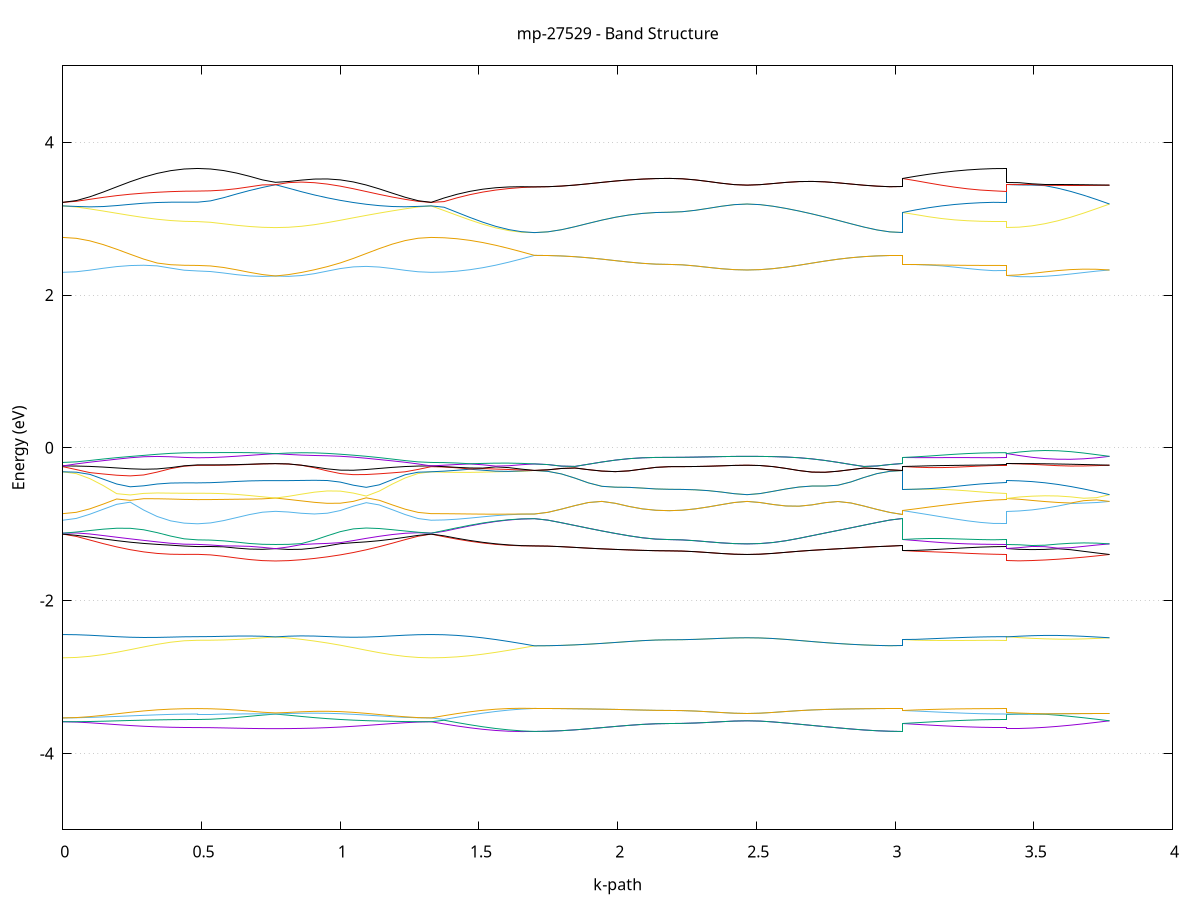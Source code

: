 set title 'mp-27529 - Band Structure'
set xlabel 'k-path'
set ylabel 'Energy (eV)'
set grid y
set yrange [-5:5]
set terminal png size 800,600
set output 'mp-27529_bands_gnuplot.png'
plot '-' using 1:2 with lines notitle, '-' using 1:2 with lines notitle, '-' using 1:2 with lines notitle, '-' using 1:2 with lines notitle, '-' using 1:2 with lines notitle, '-' using 1:2 with lines notitle, '-' using 1:2 with lines notitle, '-' using 1:2 with lines notitle, '-' using 1:2 with lines notitle, '-' using 1:2 with lines notitle, '-' using 1:2 with lines notitle, '-' using 1:2 with lines notitle, '-' using 1:2 with lines notitle, '-' using 1:2 with lines notitle, '-' using 1:2 with lines notitle, '-' using 1:2 with lines notitle, '-' using 1:2 with lines notitle, '-' using 1:2 with lines notitle, '-' using 1:2 with lines notitle, '-' using 1:2 with lines notitle, '-' using 1:2 with lines notitle, '-' using 1:2 with lines notitle, '-' using 1:2 with lines notitle, '-' using 1:2 with lines notitle, '-' using 1:2 with lines notitle, '-' using 1:2 with lines notitle, '-' using 1:2 with lines notitle, '-' using 1:2 with lines notitle, '-' using 1:2 with lines notitle, '-' using 1:2 with lines notitle, '-' using 1:2 with lines notitle, '-' using 1:2 with lines notitle, '-' using 1:2 with lines notitle, '-' using 1:2 with lines notitle, '-' using 1:2 with lines notitle, '-' using 1:2 with lines notitle, '-' using 1:2 with lines notitle, '-' using 1:2 with lines notitle, '-' using 1:2 with lines notitle, '-' using 1:2 with lines notitle, '-' using 1:2 with lines notitle, '-' using 1:2 with lines notitle, '-' using 1:2 with lines notitle, '-' using 1:2 with lines notitle, '-' using 1:2 with lines notitle, '-' using 1:2 with lines notitle, '-' using 1:2 with lines notitle, '-' using 1:2 with lines notitle, '-' using 1:2 with lines notitle, '-' using 1:2 with lines notitle, '-' using 1:2 with lines notitle, '-' using 1:2 with lines notitle
0.000000 -12.923395
0.048596 -12.921895
0.097192 -12.917295
0.145787 -12.909895
0.194383 -12.900295
0.242979 -12.888995
0.291575 -12.876895
0.340170 -12.864795
0.388766 -12.854095
0.437362 -12.846195
0.485958 -12.843095
0.485958 -12.843095
0.532719 -12.842295
0.579480 -12.839795
0.626242 -12.835995
0.673003 -12.831195
0.719764 -12.825795
0.766526 -12.820295
0.766526 -12.820295
0.813287 -12.826495
0.860048 -12.834495
0.906810 -12.844195
0.953571 -12.855195
1.000332 -12.867195
1.047093 -12.879395
1.093855 -12.891095
1.140616 -12.901895
1.187377 -12.910895
1.234139 -12.917695
1.280900 -12.921995
1.327661 -12.923395
1.327661 -12.923395
1.374229 -12.922495
1.420797 -12.919595
1.467365 -12.915095
1.513934 -12.908895
1.560502 -12.901295
1.607070 -12.892495
1.653638 -12.882995
1.700206 -12.873095
1.700206 -12.873095
1.748802 -12.871995
1.797397 -12.868795
1.845993 -12.863695
1.894589 -12.857295
1.943185 -12.850095
1.991780 -12.842695
2.040376 -12.835895
2.088972 -12.830495
2.137568 -12.826995
2.186164 -12.825695
2.186164 -12.825695
2.232925 -12.825395
2.279686 -12.824395
2.326447 -12.822895
2.373209 -12.821395
2.419970 -12.820095
2.466731 -12.819595
2.466731 -12.819595
2.513493 -12.820195
2.560254 -12.822295
2.607015 -12.825795
2.653777 -12.830895
2.700538 -12.837095
2.747299 -12.844095
2.794061 -12.851395
2.840822 -12.858295
2.887583 -12.864395
2.934344 -12.869095
2.981106 -12.872095
3.027867 -12.873095
3.027867 -12.825695
3.074435 -12.828995
3.121003 -12.832295
3.167571 -12.835295
3.214139 -12.837895
3.260707 -12.840095
3.307275 -12.841795
3.353844 -12.842795
3.400412 -12.843095
3.400412 -12.820295
3.446980 -12.820395
3.493548 -12.820295
3.540116 -12.820195
3.586684 -12.820095
3.633252 -12.819895
3.679820 -12.819795
3.726388 -12.819695
3.772956 -12.819595
e
0.000000 -12.820995
0.048596 -12.820395
0.097192 -12.818795
0.145787 -12.816295
0.194383 -12.813495
0.242979 -12.810695
0.291575 -12.808595
0.340170 -12.807595
0.388766 -12.807795
0.437362 -12.808895
0.485958 -12.809595
0.485958 -12.809595
0.532719 -12.809695
0.579480 -12.810095
0.626242 -12.811095
0.673003 -12.812895
0.719764 -12.815895
0.766526 -12.820295
0.766526 -12.820295
0.813287 -12.815395
0.860048 -12.811295
0.906810 -12.808595
0.953571 -12.807295
1.000332 -12.807495
1.047093 -12.808795
1.093855 -12.811095
1.140616 -12.813895
1.187377 -12.816595
1.234139 -12.818895
1.280900 -12.820495
1.327661 -12.820995
1.327661 -12.820995
1.374229 -12.821995
1.420797 -12.824995
1.467365 -12.829895
1.513934 -12.836395
1.560502 -12.844395
1.607070 -12.853395
1.653638 -12.863095
1.700206 -12.873095
1.700206 -12.873095
1.748802 -12.871995
1.797397 -12.868795
1.845993 -12.863695
1.894589 -12.857295
1.943185 -12.850095
1.991780 -12.842695
2.040376 -12.835895
2.088972 -12.830495
2.137568 -12.826995
2.186164 -12.825695
2.186164 -12.825695
2.232925 -12.825395
2.279686 -12.824395
2.326447 -12.822895
2.373209 -12.821395
2.419970 -12.820095
2.466731 -12.819595
2.466731 -12.819595
2.513493 -12.820195
2.560254 -12.822295
2.607015 -12.825795
2.653777 -12.830895
2.700538 -12.837095
2.747299 -12.844095
2.794061 -12.851395
2.840822 -12.858295
2.887583 -12.864395
2.934344 -12.869095
2.981106 -12.872095
3.027867 -12.873095
3.027867 -12.825695
3.074435 -12.822495
3.121003 -12.819395
3.167571 -12.816595
3.214139 -12.814195
3.260707 -12.812195
3.307275 -12.810795
3.353844 -12.809895
3.400412 -12.809595
3.400412 -12.820295
3.446980 -12.820295
3.493548 -12.820195
3.540116 -12.819995
3.586684 -12.819795
3.633252 -12.819695
3.679820 -12.819595
3.726388 -12.819595
3.772956 -12.819595
e
0.000000 -11.452595
0.048596 -11.456295
0.097192 -11.465395
0.145787 -11.477995
0.194383 -11.492895
0.242979 -11.508895
0.291575 -11.524595
0.340170 -11.538495
0.388766 -11.549495
0.437362 -11.556495
0.485958 -11.558895
0.485958 -11.558895
0.532719 -11.559595
0.579480 -11.561595
0.626242 -11.564495
0.673003 -11.567795
0.719764 -11.570395
0.766526 -11.571495
0.766526 -11.571495
0.813287 -11.570095
0.860048 -11.565695
0.906810 -11.557995
0.953571 -11.547195
1.000332 -11.533695
1.047093 -11.518395
1.093855 -11.502395
1.140616 -11.487095
1.187377 -11.473495
1.234139 -11.462895
1.280900 -11.455695
1.327661 -11.452595
1.327661 -11.452595
1.374229 -11.453695
1.420797 -11.454695
1.467365 -11.455595
1.513934 -11.456195
1.560502 -11.456495
1.607070 -11.456595
1.653638 -11.456495
1.700206 -11.456095
1.700206 -11.456095
1.748802 -11.457395
1.797397 -11.461795
1.845993 -11.469895
1.894589 -11.481295
1.943185 -11.494495
1.991780 -11.507895
2.040376 -11.520195
2.088972 -11.530095
2.137568 -11.536495
2.186164 -11.538695
2.186164 -11.538695
2.232925 -11.538495
2.279686 -11.537995
2.326447 -11.537295
2.373209 -11.536895
2.419970 -11.536795
2.466731 -11.536895
2.466731 -11.536895
2.513493 -11.536495
2.560254 -11.534595
2.607015 -11.530395
2.653777 -11.523595
2.700538 -11.514295
2.747299 -11.502995
2.794061 -11.490895
2.840822 -11.478995
2.887583 -11.468695
2.934344 -11.461295
2.981106 -11.457295
3.027867 -11.456095
3.027867 -11.538695
3.074435 -11.542795
3.121003 -11.546695
3.167571 -11.550295
3.214139 -11.553295
3.260707 -11.555695
3.307275 -11.557495
3.353844 -11.558495
3.400412 -11.558895
3.400412 -11.571495
3.446980 -11.570795
3.493548 -11.568795
3.540116 -11.565695
3.586684 -11.561395
3.633252 -11.556195
3.679820 -11.550195
3.726388 -11.543695
3.772956 -11.536895
e
0.000000 -11.452495
0.048596 -11.454995
0.097192 -11.459695
0.145787 -11.465395
0.194383 -11.471895
0.242979 -11.479995
0.291575 -11.490095
0.340170 -11.500295
0.388766 -11.508695
0.437362 -11.514195
0.485958 -11.516095
0.485958 -11.516095
0.532719 -11.515495
0.579480 -11.513595
0.626242 -11.510795
0.673003 -11.507195
0.719764 -11.503595
0.766526 -11.501595
0.766526 -11.501595
0.813287 -11.503995
0.860048 -11.507895
0.906810 -11.509895
0.953571 -11.508995
1.000332 -11.504995
1.047093 -11.498395
1.093855 -11.489795
1.140616 -11.480195
1.187377 -11.470595
1.234139 -11.461895
1.280900 -11.455195
1.327661 -11.452495
1.327661 -11.452495
1.374229 -11.451195
1.420797 -11.449895
1.467365 -11.450995
1.513934 -11.452295
1.560502 -11.453495
1.607070 -11.454495
1.653638 -11.455395
1.700206 -11.455995
1.700206 -11.455995
1.748802 -11.457395
1.797397 -11.461795
1.845993 -11.469895
1.894589 -11.481295
1.943185 -11.494395
1.991780 -11.507895
2.040376 -11.520195
2.088972 -11.530095
2.137568 -11.536395
2.186164 -11.538595
2.186164 -11.538595
2.232925 -11.538395
2.279686 -11.537895
2.326447 -11.537295
2.373209 -11.536795
2.419970 -11.536795
2.466731 -11.536895
2.466731 -11.536895
2.513493 -11.536395
2.560254 -11.534595
2.607015 -11.530395
2.653777 -11.523595
2.700538 -11.514195
2.747299 -11.502995
2.794061 -11.490895
2.840822 -11.478995
2.887583 -11.468695
2.934344 -11.461295
2.981106 -11.457295
3.027867 -11.455995
3.027867 -11.538595
3.074435 -11.534395
3.121003 -11.530195
3.167571 -11.526195
3.214139 -11.522795
3.260707 -11.519895
3.307275 -11.517795
3.353844 -11.516495
3.400412 -11.516095
3.400412 -11.501595
3.446980 -11.502295
3.493548 -11.504295
3.540116 -11.507595
3.586684 -11.511995
3.633252 -11.517395
3.679820 -11.523395
3.726388 -11.529995
3.772956 -11.536895
e
0.000000 -11.446995
0.048596 -11.447395
0.097192 -11.450395
0.145787 -11.456695
0.194383 -11.465295
0.242979 -11.473995
0.291575 -11.480595
0.340170 -11.485595
0.388766 -11.489295
0.437362 -11.491495
0.485958 -11.492295
0.485958 -11.492295
0.532719 -11.492295
0.579480 -11.491995
0.626242 -11.491295
0.673003 -11.489895
0.719764 -11.487695
0.766526 -11.484595
0.766526 -11.484595
0.813287 -11.484695
0.860048 -11.480695
0.906810 -11.475495
0.953571 -11.470195
1.000332 -11.465095
1.047093 -11.460395
1.093855 -11.456195
1.140616 -11.452595
1.187377 -11.449795
1.234139 -11.447895
1.280900 -11.446995
1.327661 -11.446995
1.327661 -11.446995
1.374229 -11.448295
1.420797 -11.449595
1.467365 -11.448495
1.513934 -11.447195
1.560502 -11.445895
1.607070 -11.444795
1.653638 -11.443895
1.700206 -11.443295
1.700206 -11.443295
1.748802 -11.444595
1.797397 -11.447895
1.845993 -11.451795
1.894589 -11.455595
1.943185 -11.459295
1.991780 -11.462795
2.040376 -11.465795
2.088972 -11.468195
2.137568 -11.469695
2.186164 -11.470195
2.186164 -11.470195
2.232925 -11.471295
2.279686 -11.474195
2.326447 -11.478195
2.373209 -11.482195
2.419970 -11.485195
2.466731 -11.486195
2.466731 -11.486195
2.513493 -11.485195
2.560254 -11.482495
2.607015 -11.478695
2.653777 -11.474095
2.700538 -11.469295
2.747299 -11.464495
2.794061 -11.459795
2.840822 -11.455495
2.887583 -11.451495
2.934344 -11.447595
2.981106 -11.444495
3.027867 -11.443295
3.027867 -11.470195
3.074435 -11.474695
3.121003 -11.478895
3.167571 -11.482795
3.214139 -11.486195
3.260707 -11.488795
3.307275 -11.490795
3.353844 -11.491895
3.400412 -11.492295
3.400412 -11.484595
3.446980 -11.484795
3.493548 -11.485095
3.540116 -11.485495
3.586684 -11.485795
3.633252 -11.486095
3.679820 -11.486295
3.726388 -11.486295
3.772956 -11.486195
e
0.000000 -11.446995
0.048596 -11.445595
0.097192 -11.443895
0.145787 -11.442895
0.194383 -11.442695
0.242979 -11.443195
0.291575 -11.444095
0.340170 -11.445095
0.388766 -11.446095
0.437362 -11.446695
0.485958 -11.446895
0.485958 -11.446895
0.532719 -11.448595
0.579480 -11.453295
0.626242 -11.460595
0.673003 -11.469395
0.719764 -11.478295
0.766526 -11.484595
0.766526 -11.484595
0.813287 -11.480695
0.860048 -11.476195
0.906810 -11.471195
0.953571 -11.465995
1.000332 -11.460795
1.047093 -11.455895
1.093855 -11.451695
1.140616 -11.448295
1.187377 -11.446095
1.234139 -11.445295
1.280900 -11.445895
1.327661 -11.446995
1.327661 -11.446995
1.374229 -11.445795
1.420797 -11.444695
1.467365 -11.443895
1.513934 -11.443195
1.560502 -11.442795
1.607070 -11.442695
1.653638 -11.442895
1.700206 -11.443295
1.700206 -11.443295
1.748802 -11.444595
1.797397 -11.447895
1.845993 -11.451695
1.894589 -11.455595
1.943185 -11.459295
1.991780 -11.462795
2.040376 -11.465795
2.088972 -11.468195
2.137568 -11.469695
2.186164 -11.470195
2.186164 -11.470195
2.232925 -11.471295
2.279686 -11.474095
2.326447 -11.478195
2.373209 -11.482195
2.419970 -11.485195
2.466731 -11.486195
2.466731 -11.486195
2.513493 -11.485195
2.560254 -11.482495
2.607015 -11.478695
2.653777 -11.474095
2.700538 -11.469295
2.747299 -11.464395
2.794061 -11.459795
2.840822 -11.455495
2.887583 -11.451395
2.934344 -11.447595
2.981106 -11.444495
3.027867 -11.443295
3.027867 -11.470195
3.074435 -11.465695
3.121003 -11.461395
3.167571 -11.457395
3.214139 -11.453795
3.260707 -11.450895
3.307275 -11.448695
3.353844 -11.447395
3.400412 -11.446895
3.400412 -11.484595
3.446980 -11.484495
3.493548 -11.484495
3.540116 -11.484695
3.586684 -11.484995
3.633252 -11.485295
3.679820 -11.485695
3.726388 -11.485995
3.772956 -11.486195
e
0.000000 -8.482695
0.048596 -8.479395
0.097192 -8.469795
0.145787 -8.454595
0.194383 -8.435095
0.242979 -8.412795
0.291575 -8.389395
0.340170 -8.367095
0.388766 -8.347995
0.437362 -8.334595
0.485958 -8.329695
0.485958 -8.329695
0.532719 -8.327895
0.579480 -8.322895
0.626242 -8.315295
0.673003 -8.305895
0.719764 -8.295995
0.766526 -8.286695
0.766526 -8.286695
0.813287 -8.296995
0.860048 -8.310795
0.906810 -8.327995
0.953571 -8.348195
1.000332 -8.370395
1.047093 -8.393695
1.093855 -8.416795
1.140616 -8.438195
1.187377 -8.456595
1.234139 -8.470695
1.280900 -8.479595
1.327661 -8.482695
1.327661 -8.482695
1.374229 -8.481095
1.420797 -8.476595
1.467365 -8.469195
1.513934 -8.459295
1.560502 -8.447195
1.607070 -8.433495
1.653638 -8.418595
1.700206 -8.403195
1.700206 -8.403195
1.748802 -8.400695
1.797397 -8.393395
1.845993 -8.382095
1.894589 -8.367695
1.943185 -8.351795
1.991780 -8.335795
2.040376 -8.321395
2.088972 -8.309895
2.137568 -8.302495
2.186164 -8.299995
2.186164 -8.299995
2.232925 -8.299095
2.279686 -8.296695
2.326447 -8.293295
2.373209 -8.289695
2.419970 -8.286795
2.466731 -8.285695
2.466731 -8.285695
2.513493 -8.287095
2.560254 -8.291495
2.607015 -8.299195
2.653777 -8.310095
2.700538 -8.323495
2.747299 -8.338695
2.794061 -8.354595
2.840822 -8.369995
2.887583 -8.383495
2.934344 -8.394095
2.981106 -8.400895
3.027867 -8.403195
3.027867 -8.299995
3.074435 -8.305695
3.121003 -8.311195
3.167571 -8.316295
3.214139 -8.320795
3.260707 -8.324595
3.307275 -8.327395
3.353844 -8.329095
3.400412 -8.329695
3.400412 -8.286695
3.446980 -8.287095
3.493548 -8.287395
3.540116 -8.287495
3.586684 -8.287495
3.633252 -8.287195
3.679820 -8.286695
3.726388 -8.286195
3.772956 -8.285695
e
0.000000 -8.324895
0.048596 -8.323195
0.097192 -8.318195
0.145787 -8.310695
0.194383 -8.301495
0.242979 -8.292095
0.291575 -8.283595
0.340170 -8.277195
0.388766 -8.273395
0.437362 -8.272095
0.485958 -8.271995
0.485958 -8.271995
0.532719 -8.271995
0.579480 -8.272195
0.626242 -8.273095
0.673003 -8.275295
0.719764 -8.279595
0.766526 -8.286695
0.766526 -8.286695
0.813287 -8.279095
0.860048 -8.274095
0.906810 -8.272195
0.953571 -8.273595
1.000332 -8.278095
1.047093 -8.285095
1.093855 -8.293695
1.140616 -8.302895
1.187377 -8.311595
1.234139 -8.318695
1.280900 -8.323295
1.327661 -8.324895
1.327661 -8.324895
1.374229 -8.326395
1.420797 -8.330795
1.467365 -8.337995
1.513934 -8.347695
1.560502 -8.359595
1.607070 -8.373095
1.653638 -8.387895
1.700206 -8.403195
1.700206 -8.403195
1.748802 -8.400695
1.797397 -8.393395
1.845993 -8.382095
1.894589 -8.367695
1.943185 -8.351795
1.991780 -8.335795
2.040376 -8.321395
2.088972 -8.309895
2.137568 -8.302495
2.186164 -8.299995
2.186164 -8.299995
2.232925 -8.299095
2.279686 -8.296695
2.326447 -8.293295
2.373209 -8.289695
2.419970 -8.286795
2.466731 -8.285695
2.466731 -8.285695
2.513493 -8.287095
2.560254 -8.291495
2.607015 -8.299195
2.653777 -8.310095
2.700538 -8.323495
2.747299 -8.338695
2.794061 -8.354595
2.840822 -8.369995
2.887583 -8.383495
2.934344 -8.394095
2.981106 -8.400895
3.027867 -8.403195
3.027867 -8.299995
3.074435 -8.294395
3.121003 -8.289095
3.167571 -8.284195
3.214139 -8.279995
3.260707 -8.276595
3.307275 -8.273995
3.353844 -8.272495
3.400412 -8.271995
3.400412 -8.286695
3.446980 -8.286095
3.493548 -8.285595
3.540116 -8.285195
3.586684 -8.284895
3.633252 -8.284795
3.679820 -8.284895
3.726388 -8.285195
3.772956 -8.285695
e
0.000000 -3.585695
0.048596 -3.589595
0.097192 -3.599195
0.145787 -3.611295
0.194383 -3.623695
0.242979 -3.635195
0.291575 -3.644995
0.340170 -3.652595
0.388766 -3.657895
0.437362 -3.660995
0.485958 -3.662095
0.485958 -3.662095
0.532719 -3.663295
0.579480 -3.666495
0.626242 -3.670195
0.673003 -3.673395
0.719764 -3.675395
0.766526 -3.676095
0.766526 -3.676095
0.813287 -3.675295
0.860048 -3.672995
0.906810 -3.668995
0.953571 -3.662995
1.000332 -3.655095
1.047093 -3.645395
1.093855 -3.634095
1.140616 -3.621995
1.187377 -3.609595
1.234139 -3.598195
1.280900 -3.589295
1.327661 -3.585695
1.327661 -3.585695
1.374229 -3.614295
1.420797 -3.641095
1.467365 -3.664795
1.513934 -3.684695
1.560502 -3.699995
1.607070 -3.709895
1.653638 -3.714295
1.700206 -3.712695
1.700206 -3.712695
1.748802 -3.710195
1.797397 -3.703095
1.845993 -3.691995
1.894589 -3.678195
1.943185 -3.662995
1.991780 -3.647495
2.040376 -3.632995
2.088972 -3.620595
2.137568 -3.612195
2.186164 -3.609095
2.186164 -3.609095
2.232925 -3.607395
2.279686 -3.602395
2.326447 -3.594695
2.373209 -3.585395
2.419970 -3.576995
2.466731 -3.573395
2.466731 -3.573395
2.513493 -3.577395
2.560254 -3.588095
2.607015 -3.602295
2.653777 -3.617995
2.700538 -3.633995
2.747299 -3.649995
2.794061 -3.665595
2.840822 -3.680295
2.887583 -3.693395
2.934344 -3.703695
2.981106 -3.710395
3.027867 -3.712695
3.027867 -3.609095
3.074435 -3.619195
3.121003 -3.628895
3.167571 -3.637995
3.214139 -3.646095
3.260707 -3.652795
3.307275 -3.657895
3.353844 -3.660995
3.400412 -3.662095
3.400412 -3.676095
3.446980 -3.674095
3.493548 -3.668295
3.540116 -3.658895
3.586684 -3.646095
3.633252 -3.630595
3.679820 -3.612795
3.726388 -3.593495
3.772956 -3.573395
e
0.000000 -3.585595
0.048596 -3.584895
0.097192 -3.582695
0.145787 -3.578895
0.194383 -3.574095
0.242979 -3.569295
0.291575 -3.564995
0.340170 -3.561495
0.388766 -3.558795
0.437362 -3.556995
0.485958 -3.556295
0.485958 -3.556295
0.532719 -3.552895
0.579480 -3.543495
0.626242 -3.529995
0.673003 -3.514495
0.719764 -3.498695
0.766526 -3.485195
0.766526 -3.485195
0.813287 -3.500095
0.860048 -3.516495
0.906810 -3.531795
0.953571 -3.545095
1.000332 -3.556095
1.047093 -3.564795
1.093855 -3.571495
1.140616 -3.576595
1.187377 -3.580395
1.234139 -3.583195
1.280900 -3.584995
1.327661 -3.585595
1.327661 -3.585595
1.374229 -3.566195
1.420797 -3.596495
1.467365 -3.625295
1.513934 -3.651595
1.560502 -3.674195
1.607070 -3.692295
1.653638 -3.705295
1.700206 -3.712695
1.700206 -3.712695
1.748802 -3.710195
1.797397 -3.702995
1.845993 -3.691995
1.894589 -3.678195
1.943185 -3.662995
1.991780 -3.647495
2.040376 -3.632895
2.088972 -3.620595
2.137568 -3.612195
2.186164 -3.609095
2.186164 -3.609095
2.232925 -3.607395
2.279686 -3.602395
2.326447 -3.594595
2.373209 -3.585395
2.419970 -3.576995
2.466731 -3.573395
2.466731 -3.573395
2.513493 -3.577395
2.560254 -3.588095
2.607015 -3.602295
2.653777 -3.617895
2.700538 -3.633995
2.747299 -3.649995
2.794061 -3.665595
2.840822 -3.680295
2.887583 -3.693395
2.934344 -3.703695
2.981106 -3.710395
3.027867 -3.712695
3.027867 -3.609095
3.074435 -3.599095
3.121003 -3.589395
3.167571 -3.580395
3.214139 -3.572395
3.260707 -3.565695
3.307275 -3.560595
3.353844 -3.557395
3.400412 -3.556295
3.400412 -3.485195
3.446980 -3.484895
3.493548 -3.484195
3.540116 -3.487495
3.586684 -3.500295
3.633252 -3.515995
3.679820 -3.533795
3.726388 -3.553195
3.772956 -3.573395
e
0.000000 -3.535795
0.048596 -3.533695
0.097192 -3.528895
0.145787 -3.522795
0.194383 -3.516195
0.242979 -3.509195
0.291575 -3.501995
0.340170 -3.495195
0.388766 -3.489595
0.437362 -3.485895
0.485958 -3.484595
0.485958 -3.484595
0.532719 -3.484595
0.579480 -3.484495
0.626242 -3.483995
0.673003 -3.482895
0.719764 -3.481495
0.766526 -3.485195
0.766526 -3.485195
0.813287 -3.477395
0.860048 -3.474095
0.906810 -3.473295
0.953571 -3.475195
1.000332 -3.480295
1.047093 -3.488295
1.093855 -3.498395
1.140616 -3.509295
1.187377 -3.519595
1.234139 -3.528095
1.280900 -3.533795
1.327661 -3.535795
1.327661 -3.535795
1.374229 -3.556095
1.420797 -3.526895
1.467365 -3.498995
1.513934 -3.473495
1.560502 -3.451395
1.607070 -3.433295
1.653638 -3.419995
1.700206 -3.411895
1.700206 -3.411895
1.748802 -3.412395
1.797397 -3.413795
1.845993 -3.415895
1.894589 -3.418195
1.943185 -3.420995
1.991780 -3.424295
2.040376 -3.428395
2.088972 -3.432795
2.137568 -3.436495
2.186164 -3.437895
2.186164 -3.437895
2.232925 -3.439995
2.279686 -3.445895
2.326447 -3.454695
2.373209 -3.464995
2.419970 -3.473995
2.466731 -3.477795
2.466731 -3.477795
2.513493 -3.473695
2.560254 -3.463695
2.607015 -3.451495
2.653777 -3.440295
2.700538 -3.431495
2.747299 -3.425295
2.794061 -3.420995
2.840822 -3.417995
2.887583 -3.415595
2.934344 -3.413695
2.981106 -3.412395
3.027867 -3.411895
3.027867 -3.437895
3.074435 -3.445395
3.121003 -3.453295
3.167571 -3.461295
3.214139 -3.468695
3.260707 -3.475195
3.307275 -3.480295
3.353844 -3.483495
3.400412 -3.484595
3.400412 -3.485195
3.446980 -3.484895
3.493548 -3.484095
3.540116 -3.482995
3.586684 -3.481595
3.633252 -3.480195
3.679820 -3.478895
3.726388 -3.478095
3.772956 -3.477795
e
0.000000 -3.535695
0.048596 -3.531195
0.097192 -3.518995
0.145787 -3.501795
0.194383 -3.481995
0.242979 -3.461995
0.291575 -3.444195
0.340170 -3.430095
0.388766 -3.420595
0.437362 -3.415295
0.485958 -3.413695
0.485958 -3.413695
0.532719 -3.415895
0.579480 -3.422395
0.626242 -3.432795
0.673003 -3.446195
0.719764 -3.461095
0.766526 -3.470095
0.766526 -3.470095
0.813287 -3.464195
0.860048 -3.455395
0.906810 -3.449695
0.953571 -3.448795
1.000332 -3.453195
1.047093 -3.462595
1.093855 -3.475895
1.140616 -3.491295
1.187377 -3.507095
1.234139 -3.521095
1.280900 -3.531595
1.327661 -3.535695
1.327661 -3.535695
1.374229 -3.506295
1.420797 -3.479195
1.467365 -3.455495
1.513934 -3.435995
1.560502 -3.421595
1.607070 -3.412595
1.653638 -3.409395
1.700206 -3.411895
1.700206 -3.411895
1.748802 -3.412395
1.797397 -3.413795
1.845993 -3.415795
1.894589 -3.418195
1.943185 -3.420995
1.991780 -3.424295
2.040376 -3.428395
2.088972 -3.432795
2.137568 -3.436495
2.186164 -3.437895
2.186164 -3.437895
2.232925 -3.439995
2.279686 -3.445895
2.326447 -3.454695
2.373209 -3.464995
2.419970 -3.473995
2.466731 -3.477795
2.466731 -3.477795
2.513493 -3.473695
2.560254 -3.463695
2.607015 -3.451495
2.653777 -3.440295
2.700538 -3.431495
2.747299 -3.425295
2.794061 -3.420995
2.840822 -3.417995
2.887583 -3.415595
2.934344 -3.413695
2.981106 -3.412395
3.027867 -3.411895
3.027867 -3.437895
3.074435 -3.431295
3.121003 -3.425695
3.167571 -3.421395
3.214139 -3.418195
3.260707 -3.415995
3.307275 -3.414595
3.353844 -3.413895
3.400412 -3.413695
3.400412 -3.470095
3.446980 -3.472095
3.493548 -3.477995
3.540116 -3.482795
3.586684 -3.481395
3.633252 -3.479895
3.679820 -3.478795
3.726388 -3.477995
3.772956 -3.477795
e
0.000000 -2.748995
0.048596 -2.743995
0.097192 -2.729395
0.145787 -2.706395
0.194383 -2.676495
0.242979 -2.642295
0.291575 -2.606495
0.340170 -2.572795
0.388766 -2.544695
0.437362 -2.525995
0.485958 -2.519395
0.485958 -2.519395
0.532719 -2.518395
0.579480 -2.515195
0.626242 -2.508795
0.673003 -2.499195
0.719764 -2.487195
0.766526 -2.475095
0.766526 -2.475095
0.813287 -2.488895
0.860048 -2.507295
0.906810 -2.529395
0.953571 -2.554795
1.000332 -2.583795
1.047093 -2.615995
1.093855 -2.649495
1.140616 -2.681495
1.187377 -2.709395
1.234139 -2.730795
1.280900 -2.744295
1.327661 -2.748995
1.327661 -2.748995
1.374229 -2.745795
1.420797 -2.736495
1.467365 -2.721495
1.513934 -2.701395
1.560502 -2.677395
1.607070 -2.650295
1.653638 -2.621495
1.700206 -2.591895
1.700206 -2.591895
1.748802 -2.590495
1.797397 -2.586195
1.845993 -2.579495
1.894589 -2.570595
1.943185 -2.559995
1.991780 -2.547995
2.040376 -2.535595
2.088972 -2.524295
2.137568 -2.516195
2.186164 -2.513195
2.186164 -2.513195
2.232925 -2.511595
2.279686 -2.507195
2.326447 -2.500895
2.373209 -2.493995
2.419970 -2.488595
2.466731 -2.486395
2.466731 -2.486395
2.513493 -2.488895
2.560254 -2.496295
2.607015 -2.507795
2.653777 -2.521695
2.700538 -2.536095
2.747299 -2.549695
2.794061 -2.561695
2.840822 -2.571995
2.887583 -2.580395
2.934344 -2.586595
2.981106 -2.590595
3.027867 -2.591895
3.027867 -2.513195
3.074435 -2.517795
3.121003 -2.520795
3.167571 -2.522295
3.214139 -2.522395
3.260707 -2.521695
3.307275 -2.520595
3.353844 -2.519695
3.400412 -2.519395
3.400412 -2.475095
3.446980 -2.484695
3.493548 -2.493695
3.540116 -2.500495
3.586684 -2.504395
3.633252 -2.504695
3.679820 -2.501395
3.726388 -2.494995
3.772956 -2.486395
e
0.000000 -2.444095
0.048596 -2.446595
0.097192 -2.453395
0.145787 -2.462795
0.194383 -2.472295
0.242979 -2.479495
0.291575 -2.482795
0.340170 -2.481795
0.388766 -2.477995
0.437362 -2.473895
0.485958 -2.472195
0.485958 -2.472195
0.532719 -2.470795
0.579480 -2.467595
0.626242 -2.464295
0.673003 -2.463395
0.719764 -2.466595
0.766526 -2.475095
0.766526 -2.475095
0.813287 -2.465795
0.860048 -2.461895
0.906810 -2.464195
0.953571 -2.470595
1.000332 -2.477095
1.047093 -2.479895
1.093855 -2.477495
1.140616 -2.470695
1.187377 -2.461595
1.234139 -2.452795
1.280900 -2.446395
1.327661 -2.444095
1.327661 -2.444095
1.374229 -2.446995
1.420797 -2.455495
1.467365 -2.469195
1.513934 -2.487495
1.560502 -2.509695
1.607070 -2.535095
1.653638 -2.562795
1.700206 -2.591895
1.700206 -2.591895
1.748802 -2.590495
1.797397 -2.586195
1.845993 -2.579495
1.894589 -2.570595
1.943185 -2.559995
1.991780 -2.547995
2.040376 -2.535595
2.088972 -2.524295
2.137568 -2.516195
2.186164 -2.513195
2.186164 -2.513195
2.232925 -2.511595
2.279686 -2.507195
2.326447 -2.500895
2.373209 -2.493995
2.419970 -2.488495
2.466731 -2.486395
2.466731 -2.486395
2.513493 -2.488895
2.560254 -2.496295
2.607015 -2.507795
2.653777 -2.521695
2.700538 -2.536095
2.747299 -2.549695
2.794061 -2.561695
2.840822 -2.571995
2.887583 -2.580295
2.934344 -2.586595
2.981106 -2.590595
3.027867 -2.591895
3.027867 -2.513195
3.074435 -2.507295
3.121003 -2.500495
3.167571 -2.493495
3.214139 -2.486695
3.260707 -2.480695
3.307275 -2.476095
3.353844 -2.473195
3.400412 -2.472195
3.400412 -2.475095
3.446980 -2.466195
3.493548 -2.459395
3.540116 -2.455895
3.586684 -2.456295
3.633252 -2.460395
3.679820 -2.467595
3.726388 -2.476795
3.772956 -2.486395
e
0.000000 -1.129195
0.048596 -1.159595
0.097192 -1.206595
0.145787 -1.253995
0.194383 -1.296895
0.242979 -1.333395
0.291575 -1.362295
0.340170 -1.382395
0.388766 -1.392995
0.437362 -1.395195
0.485958 -1.394395
0.485958 -1.394395
0.532719 -1.401495
0.579480 -1.419395
0.626242 -1.441795
0.673003 -1.462395
0.719764 -1.476395
0.766526 -1.481295
0.766526 -1.481295
0.813287 -1.476795
0.860048 -1.464995
0.906810 -1.448095
0.953571 -1.426995
1.000332 -1.401495
1.047093 -1.370795
1.093855 -1.334795
1.140616 -1.293795
1.187377 -1.248795
1.234139 -1.201795
1.280900 -1.157295
1.327661 -1.129195
1.327661 -1.129195
1.374229 -1.163795
1.420797 -1.195395
1.467365 -1.222995
1.513934 -1.245895
1.560502 -1.263595
1.607070 -1.275895
1.653638 -1.282795
1.700206 -1.284195
1.700206 -1.284195
1.748802 -1.286895
1.797397 -1.293995
1.845993 -1.303595
1.894589 -1.313495
1.943185 -1.322295
1.991780 -1.329795
2.040376 -1.336195
2.088972 -1.342095
2.137568 -1.346795
2.186164 -1.348695
2.186164 -1.348695
2.232925 -1.351595
2.279686 -1.359595
2.326447 -1.370995
2.373209 -1.383095
2.419970 -1.392495
2.466731 -1.396095
2.466731 -1.396095
2.513493 -1.392295
2.560254 -1.381795
2.607015 -1.367795
2.653777 -1.353795
2.700538 -1.341695
2.747299 -1.331495
2.794061 -1.321995
2.840822 -1.312395
2.887583 -1.302595
2.934344 -1.293395
2.981106 -1.286695
3.027867 -1.284195
3.027867 -1.348695
3.074435 -1.353995
3.121003 -1.359395
3.167571 -1.365595
3.214139 -1.372895
3.260707 -1.380795
3.307275 -1.387795
3.353844 -1.392695
3.400412 -1.394395
3.400412 -1.481295
3.446980 -1.479795
3.493548 -1.475395
3.540116 -1.468195
3.586684 -1.458295
3.633252 -1.445995
3.679820 -1.431395
3.726388 -1.414695
3.772956 -1.396095
e
0.000000 -1.129195
0.048596 -1.145495
0.097192 -1.167995
0.145787 -1.191895
0.194383 -1.214995
0.242979 -1.235295
0.291575 -1.251595
0.340170 -1.263895
0.388766 -1.274195
0.437362 -1.285795
0.485958 -1.292795
0.485958 -1.292795
0.532719 -1.291795
0.579480 -1.295895
0.626242 -1.312695
0.673003 -1.325295
0.719764 -1.328595
0.766526 -1.319895
0.766526 -1.319895
0.813287 -1.330495
0.860048 -1.328295
0.906810 -1.311495
0.953571 -1.283795
1.000332 -1.254795
1.047093 -1.241895
1.093855 -1.230895
1.140616 -1.215695
1.187377 -1.195395
1.234139 -1.170995
1.280900 -1.146095
1.327661 -1.129195
1.327661 -1.129195
1.374229 -1.152095
1.420797 -1.184095
1.467365 -1.212695
1.513934 -1.236995
1.560502 -1.256495
1.607070 -1.270995
1.653638 -1.280295
1.700206 -1.284195
1.700206 -1.284195
1.748802 -1.286895
1.797397 -1.293995
1.845993 -1.303595
1.894589 -1.313495
1.943185 -1.322295
1.991780 -1.329795
2.040376 -1.336195
2.088972 -1.342095
2.137568 -1.346795
2.186164 -1.348695
2.186164 -1.348695
2.232925 -1.351595
2.279686 -1.359595
2.326447 -1.370995
2.373209 -1.383095
2.419970 -1.392495
2.466731 -1.396095
2.466731 -1.396095
2.513493 -1.392295
2.560254 -1.381795
2.607015 -1.367795
2.653777 -1.353795
2.700538 -1.341695
2.747299 -1.331495
2.794061 -1.321995
2.840822 -1.312395
2.887583 -1.302495
2.934344 -1.293395
2.981106 -1.286695
3.027867 -1.284195
3.027867 -1.348695
3.074435 -1.342695
3.121003 -1.335395
3.167571 -1.326795
3.214139 -1.317295
3.260707 -1.307895
3.307275 -1.299995
3.353844 -1.294695
3.400412 -1.292795
3.400412 -1.319895
3.446980 -1.328795
3.493548 -1.332295
3.540116 -1.329595
3.586684 -1.320895
3.633252 -1.333695
3.679820 -1.355095
3.726388 -1.376095
3.772956 -1.396095
e
0.000000 -1.117595
0.048596 -1.114295
0.097192 -1.127695
0.145787 -1.148395
0.194383 -1.170195
0.242979 -1.191395
0.291575 -1.211495
0.340170 -1.231095
0.388766 -1.249495
0.437362 -1.261295
0.485958 -1.264295
0.485958 -1.264295
0.532719 -1.272095
0.579480 -1.283795
0.626242 -1.285195
0.673003 -1.289695
0.719764 -1.302895
0.766526 -1.319895
0.766526 -1.319895
0.813287 -1.297695
0.860048 -1.266595
0.906810 -1.257395
0.953571 -1.251295
1.000332 -1.241295
1.047093 -1.214395
1.093855 -1.184995
1.140616 -1.158195
1.187377 -1.135295
1.234139 -1.118395
1.280900 -1.111395
1.327661 -1.117595
1.327661 -1.117595
1.374229 -1.093095
1.420797 -1.056795
1.467365 -1.022195
1.513934 -0.990995
1.560502 -0.964695
1.607070 -0.944795
1.653638 -0.932095
1.700206 -0.927295
1.700206 -0.927295
1.748802 -0.946695
1.797397 -0.980595
1.845993 -1.016695
1.894589 -1.052795
1.943185 -1.087795
1.991780 -1.120895
2.040376 -1.151495
2.088972 -1.177295
2.137568 -1.194895
2.186164 -1.201095
2.186164 -1.201095
2.232925 -1.205195
2.279686 -1.216095
2.326447 -1.230195
2.373209 -1.243795
2.419970 -1.253695
2.466731 -1.257395
2.466731 -1.257395
2.513493 -1.253095
2.560254 -1.239395
2.607015 -1.215895
2.653777 -1.184595
2.700538 -1.149995
2.747299 -1.115495
2.794061 -1.081595
2.840822 -1.047395
2.887583 -1.012595
2.934344 -0.977895
2.981106 -0.945495
3.027867 -0.927295
3.027867 -1.201095
3.074435 -1.213695
3.121003 -1.227495
3.167571 -1.240295
3.214139 -1.250395
3.260707 -1.257395
3.307275 -1.261595
3.353844 -1.263695
3.400412 -1.264295
3.400412 -1.319895
3.446980 -1.306795
3.493548 -1.290995
3.540116 -1.294195
3.586684 -1.312995
3.633252 -1.307095
3.679820 -1.290095
3.726388 -1.272495
3.772956 -1.257395
e
0.000000 -1.117595
0.048596 -1.102295
0.097192 -1.082795
0.145787 -1.064795
0.194383 -1.052695
0.242979 -1.053395
0.291575 -1.072795
0.340170 -1.110195
0.388766 -1.155195
0.437362 -1.191295
0.485958 -1.204895
0.485958 -1.204895
0.532719 -1.207795
0.579480 -1.217695
0.626242 -1.234095
0.673003 -1.251995
0.719764 -1.262795
0.766526 -1.265295
0.766526 -1.265295
0.813287 -1.263595
0.860048 -1.253895
0.906810 -1.208095
0.953571 -1.150995
1.000332 -1.097295
1.047093 -1.061195
1.093855 -1.049695
1.140616 -1.056395
1.187377 -1.071595
1.234139 -1.088795
1.280900 -1.104995
1.327661 -1.117595
1.327661 -1.117595
1.374229 -1.081995
1.420797 -1.046795
1.467365 -1.013595
1.513934 -0.984095
1.560502 -0.959695
1.607070 -0.941495
1.653638 -0.930495
1.700206 -0.927295
1.700206 -0.927295
1.748802 -0.946695
1.797397 -0.980495
1.845993 -1.016695
1.894589 -1.052795
1.943185 -1.087795
1.991780 -1.120895
2.040376 -1.151395
2.088972 -1.177295
2.137568 -1.194795
2.186164 -1.201095
2.186164 -1.201095
2.232925 -1.205195
2.279686 -1.216095
2.326447 -1.230195
2.373209 -1.243795
2.419970 -1.253695
2.466731 -1.257395
2.466731 -1.257395
2.513493 -1.253095
2.560254 -1.239395
2.607015 -1.215895
2.653777 -1.184595
2.700538 -1.149895
2.747299 -1.115495
2.794061 -1.081595
2.840822 -1.047395
2.887583 -1.012495
2.934344 -0.977895
2.981106 -0.945495
3.027867 -0.927295
3.027867 -1.201095
3.074435 -1.191795
3.121003 -1.187195
3.167571 -1.187395
3.214139 -1.191095
3.260707 -1.196295
3.307275 -1.200995
3.353844 -1.203895
3.400412 -1.204895
3.400412 -1.265295
3.446980 -1.268895
3.493548 -1.278895
3.540116 -1.274695
3.586684 -1.259995
3.633252 -1.249295
3.679820 -1.244695
3.726388 -1.247495
3.772956 -1.257395
e
0.000000 -0.947795
0.048596 -0.924195
0.097192 -0.869495
0.145787 -0.804095
0.194383 -0.739495
0.242979 -0.711295
0.291575 -0.814495
0.340170 -0.898895
0.388766 -0.955995
0.437362 -0.985695
0.485958 -0.994495
0.485958 -0.994495
0.532719 -0.982895
0.579480 -0.952895
0.626242 -0.913495
0.673003 -0.873695
0.719764 -0.842795
0.766526 -0.831295
0.766526 -0.831295
0.813287 -0.840295
0.860048 -0.856795
0.906810 -0.865895
0.953571 -0.855995
1.000332 -0.820995
1.047093 -0.763895
1.093855 -0.717995
1.140616 -0.747395
1.187377 -0.809495
1.234139 -0.873595
1.280900 -0.925795
1.327661 -0.947795
1.327661 -0.947795
1.374229 -0.944295
1.420797 -0.934395
1.467365 -0.919895
1.513934 -0.903295
1.560502 -0.887795
1.607070 -0.875795
1.653638 -0.868795
1.700206 -0.866395
1.700206 -0.866395
1.748802 -0.844195
1.797397 -0.802495
1.845993 -0.756395
1.894589 -0.715995
1.943185 -0.701295
1.991780 -0.726395
2.040376 -0.766895
2.088972 -0.799095
2.137568 -0.817195
2.186164 -0.822795
2.186164 -0.822795
2.232925 -0.816495
2.279686 -0.799095
2.326447 -0.773795
2.373209 -0.744295
2.419970 -0.715895
2.466731 -0.701595
2.466731 -0.701595
2.513493 -0.715995
2.560254 -0.741995
2.607015 -0.761195
2.653777 -0.763995
2.700538 -0.746895
2.747299 -0.718095
2.794061 -0.702995
2.840822 -0.721995
2.887583 -0.761795
2.934344 -0.805995
2.981106 -0.845495
3.027867 -0.866395
3.027867 -0.822795
3.074435 -0.848495
3.121003 -0.875595
3.167571 -0.903395
3.214139 -0.930495
3.260707 -0.955495
3.307275 -0.975895
3.353844 -0.989595
3.400412 -0.994495
3.400412 -0.831295
3.446980 -0.826495
3.493548 -0.812595
3.540116 -0.790695
3.586684 -0.762195
3.633252 -0.728795
3.679820 -0.723295
3.726388 -0.716195
3.772956 -0.701595
e
0.000000 -0.861495
0.048596 -0.844195
0.097192 -0.798895
0.145787 -0.736695
0.194383 -0.669695
0.242979 -0.687495
0.291575 -0.665995
0.340170 -0.666595
0.388766 -0.670295
0.437362 -0.675195
0.485958 -0.677895
0.485958 -0.677895
0.532719 -0.677095
0.579480 -0.675195
0.626242 -0.672895
0.673003 -0.670995
0.719764 -0.668095
0.766526 -0.657595
0.766526 -0.657595
0.813287 -0.675095
0.860048 -0.694495
0.906810 -0.713495
0.953571 -0.726595
1.000332 -0.724995
1.047093 -0.700995
1.093855 -0.654495
1.140616 -0.686395
1.187377 -0.746495
1.234139 -0.803395
1.280900 -0.845495
1.327661 -0.861495
1.327661 -0.861495
1.374229 -0.862095
1.420797 -0.863895
1.467365 -0.866095
1.513934 -0.867895
1.560502 -0.868495
1.607070 -0.867895
1.653638 -0.866695
1.700206 -0.866395
1.700206 -0.866395
1.748802 -0.844195
1.797397 -0.802495
1.845993 -0.756395
1.894589 -0.715995
1.943185 -0.701295
1.991780 -0.726395
2.040376 -0.766895
2.088972 -0.799095
2.137568 -0.817195
2.186164 -0.822795
2.186164 -0.822795
2.232925 -0.816495
2.279686 -0.799095
2.326447 -0.773795
2.373209 -0.744295
2.419970 -0.715895
2.466731 -0.701595
2.466731 -0.701595
2.513493 -0.715995
2.560254 -0.741995
2.607015 -0.761195
2.653777 -0.763995
2.700538 -0.746895
2.747299 -0.718095
2.794061 -0.702995
2.840822 -0.721895
2.887583 -0.761795
2.934344 -0.805895
2.981106 -0.845495
3.027867 -0.866395
3.027867 -0.822795
3.074435 -0.798695
3.121003 -0.776095
3.167571 -0.754895
3.214139 -0.734695
3.260707 -0.715395
3.307275 -0.697695
3.353844 -0.683695
3.400412 -0.677895
3.400412 -0.657595
3.446980 -0.672995
3.493548 -0.688595
3.540116 -0.703195
3.586684 -0.715195
3.633252 -0.722495
3.679820 -0.691795
3.726388 -0.681595
3.772956 -0.701595
e
0.000000 -0.313795
0.048596 -0.338095
0.097192 -0.402695
0.145787 -0.493895
0.194383 -0.600195
0.242979 -0.616895
0.291575 -0.596595
0.340170 -0.590995
0.388766 -0.593295
0.437362 -0.594595
0.485958 -0.594195
0.485958 -0.594195
0.532719 -0.595395
0.579480 -0.600095
0.626242 -0.609795
0.673003 -0.624395
0.719764 -0.640995
0.766526 -0.657595
0.766526 -0.657595
0.813287 -0.635095
0.860048 -0.606695
0.906810 -0.580595
0.953571 -0.564395
1.000332 -0.566495
1.047093 -0.592295
1.093855 -0.631195
1.140616 -0.566495
1.187377 -0.475295
1.234139 -0.394195
1.280900 -0.335995
1.327661 -0.313795
1.327661 -0.313795
1.374229 -0.319195
1.420797 -0.321595
1.467365 -0.321195
1.513934 -0.318395
1.560502 -0.313795
1.607070 -0.310895
1.653638 -0.307695
1.700206 -0.296195
1.700206 -0.296195
1.748802 -0.308295
1.797397 -0.341595
1.845993 -0.396395
1.894589 -0.458895
1.943185 -0.503795
1.991780 -0.515195
2.040376 -0.517495
2.088972 -0.527095
2.137568 -0.538195
2.186164 -0.542895
2.186164 -0.542895
2.232925 -0.544395
2.279686 -0.549595
2.326447 -0.560395
2.373209 -0.578195
2.419970 -0.600295
2.466731 -0.613195
2.466731 -0.613195
2.513493 -0.598795
2.560254 -0.569295
2.607015 -0.538395
2.653777 -0.512995
2.700538 -0.500295
2.747299 -0.500395
2.794061 -0.489595
2.840822 -0.446595
2.887583 -0.388395
2.934344 -0.337995
2.981106 -0.307495
3.027867 -0.296195
3.027867 -0.542895
3.074435 -0.541895
3.121003 -0.541295
3.167571 -0.544095
3.214139 -0.551495
3.260707 -0.563095
3.307275 -0.576695
3.353844 -0.588895
3.400412 -0.594195
3.400412 -0.657595
3.446980 -0.643695
3.493548 -0.632995
3.540116 -0.627895
3.586684 -0.630495
3.633252 -0.641795
3.679820 -0.660195
3.726388 -0.652695
3.772956 -0.613195
e
0.000000 -0.313695
0.048596 -0.318895
0.097192 -0.347095
0.145787 -0.410295
0.194383 -0.473695
0.242979 -0.510095
0.291575 -0.497295
0.340170 -0.473695
0.388766 -0.461095
0.437362 -0.458495
0.485958 -0.458795
0.485958 -0.458795
0.532719 -0.456095
0.579480 -0.448895
0.626242 -0.439995
0.673003 -0.432995
0.719764 -0.429895
0.766526 -0.429495
0.766526 -0.429495
0.813287 -0.429095
0.860048 -0.427095
0.906810 -0.424895
0.953571 -0.428095
1.000332 -0.448595
1.047093 -0.489095
1.093855 -0.517095
1.140616 -0.484495
1.187377 -0.417495
1.234139 -0.352495
1.280900 -0.319095
1.327661 -0.313695
1.327661 -0.313695
1.374229 -0.305195
1.420797 -0.293795
1.467365 -0.280195
1.513934 -0.292895
1.560502 -0.305395
1.607070 -0.308095
1.653638 -0.301895
1.700206 -0.296195
1.700206 -0.296195
1.748802 -0.308295
1.797397 -0.341595
1.845993 -0.396295
1.894589 -0.458895
1.943185 -0.503795
1.991780 -0.515095
2.040376 -0.517495
2.088972 -0.526995
2.137568 -0.538195
2.186164 -0.542895
2.186164 -0.542895
2.232925 -0.544395
2.279686 -0.549495
2.326447 -0.560395
2.373209 -0.578195
2.419970 -0.600295
2.466731 -0.613195
2.466731 -0.613195
2.513493 -0.598795
2.560254 -0.569295
2.607015 -0.538395
2.653777 -0.512995
2.700538 -0.500295
2.747299 -0.500395
2.794061 -0.489595
2.840822 -0.446595
2.887583 -0.388395
2.934344 -0.337995
2.981106 -0.307495
3.027867 -0.296195
3.027867 -0.542895
3.074435 -0.541295
3.121003 -0.534795
3.167571 -0.522795
3.214139 -0.506595
3.260707 -0.489095
3.307275 -0.473395
3.353844 -0.462695
3.400412 -0.458795
3.400412 -0.429495
3.446980 -0.432595
3.493548 -0.441995
3.540116 -0.457595
3.586684 -0.479195
3.633252 -0.506495
3.679820 -0.538595
3.726388 -0.574595
3.772956 -0.613195
e
0.000000 -0.246695
0.048596 -0.284795
0.097192 -0.324095
0.145787 -0.342295
0.194383 -0.358695
0.242979 -0.367395
0.291575 -0.355195
0.340170 -0.317695
0.388766 -0.272495
0.437362 -0.240195
0.485958 -0.229295
0.485958 -0.229295
0.532719 -0.228895
0.579480 -0.227295
0.626242 -0.223695
0.673003 -0.217795
0.719764 -0.211095
0.766526 -0.207095
0.766526 -0.207095
0.813287 -0.212595
0.860048 -0.227795
0.906810 -0.260495
0.953571 -0.301995
1.000332 -0.336795
1.047093 -0.351295
1.093855 -0.349495
1.140616 -0.339995
1.187377 -0.327795
1.234139 -0.313795
1.280900 -0.282495
1.327661 -0.246695
1.327661 -0.246695
1.374229 -0.250595
1.420797 -0.261495
1.467365 -0.276895
1.513934 -0.271095
1.560502 -0.277795
1.607070 -0.283895
1.653638 -0.289795
1.700206 -0.295795
1.700206 -0.295795
1.748802 -0.287795
1.797397 -0.270095
1.845993 -0.263895
1.894589 -0.285895
1.943185 -0.304295
1.991780 -0.311695
2.040376 -0.301395
2.088972 -0.278095
2.137568 -0.255795
2.186164 -0.246695
2.186164 -0.246695
2.232925 -0.246195
2.279686 -0.244495
2.326447 -0.241095
2.373209 -0.235895
2.419970 -0.230295
2.466731 -0.227495
2.466731 -0.227495
2.513493 -0.231695
2.560254 -0.245995
2.607015 -0.269795
2.653777 -0.297395
2.700538 -0.317695
2.747299 -0.319995
2.794061 -0.306395
2.840822 -0.285595
2.887583 -0.264295
2.934344 -0.272095
2.981106 -0.288295
3.027867 -0.295795
3.027867 -0.246695
3.074435 -0.253495
3.121003 -0.258195
3.167571 -0.258595
3.214139 -0.254295
3.260707 -0.246695
3.307275 -0.238295
3.353844 -0.231695
3.400412 -0.229295
3.400412 -0.207095
3.446980 -0.209995
3.493548 -0.216095
3.540116 -0.224995
3.586684 -0.233695
3.633252 -0.238195
3.679820 -0.237195
3.726388 -0.232795
3.772956 -0.227495
e
0.000000 -0.237095
0.048596 -0.238395
0.097192 -0.243295
0.145787 -0.251995
0.194383 -0.263295
0.242979 -0.274295
0.291575 -0.280495
0.340170 -0.276295
0.388766 -0.259295
0.437362 -0.235695
0.485958 -0.223495
0.485958 -0.223495
0.532719 -0.223595
0.579480 -0.222895
0.626242 -0.219995
0.673003 -0.214695
0.719764 -0.209095
0.766526 -0.207095
0.766526 -0.207095
0.813287 -0.210595
0.860048 -0.227495
0.906810 -0.250295
0.953571 -0.275295
1.000332 -0.291995
1.047093 -0.293395
1.093855 -0.283795
1.140616 -0.269895
1.187377 -0.255995
1.234139 -0.244995
1.280900 -0.238595
1.327661 -0.237095
1.327661 -0.237095
1.374229 -0.246595
1.420797 -0.255595
1.467365 -0.263795
1.513934 -0.265095
1.560502 -0.249495
1.607070 -0.258995
1.653638 -0.278995
1.700206 -0.295795
1.700206 -0.295795
1.748802 -0.287795
1.797397 -0.270095
1.845993 -0.263895
1.894589 -0.285895
1.943185 -0.304295
1.991780 -0.311695
2.040376 -0.301395
2.088972 -0.278095
2.137568 -0.255795
2.186164 -0.246695
2.186164 -0.246695
2.232925 -0.246195
2.279686 -0.244495
2.326447 -0.241095
2.373209 -0.235895
2.419970 -0.230295
2.466731 -0.227495
2.466731 -0.227495
2.513493 -0.231695
2.560254 -0.245995
2.607015 -0.269795
2.653777 -0.297395
2.700538 -0.317695
2.747299 -0.319995
2.794061 -0.306395
2.840822 -0.285595
2.887583 -0.264295
2.934344 -0.272095
2.981106 -0.288295
3.027867 -0.295795
3.027867 -0.246695
3.074435 -0.240195
3.121003 -0.235495
3.167571 -0.232295
3.214139 -0.229995
3.260707 -0.227795
3.307275 -0.225695
3.353844 -0.224095
3.400412 -0.223495
3.400412 -0.207095
3.446980 -0.206295
3.493548 -0.207095
3.540116 -0.208995
3.586684 -0.211695
3.633252 -0.214895
3.679820 -0.218595
3.726388 -0.222695
3.772956 -0.227495
e
0.000000 -0.237095
0.048596 -0.210495
0.097192 -0.187995
0.145787 -0.168095
0.194383 -0.148495
0.242979 -0.129895
0.291575 -0.116795
0.340170 -0.112995
0.388766 -0.117095
0.437362 -0.125495
0.485958 -0.130395
0.485958 -0.130395
0.532719 -0.127595
0.579480 -0.120095
0.626242 -0.109895
0.673003 -0.098395
0.719764 -0.086795
0.766526 -0.076195
0.766526 -0.076195
0.813287 -0.086495
0.860048 -0.095195
0.906810 -0.100295
0.953571 -0.104195
1.000332 -0.110495
1.047093 -0.121495
1.093855 -0.136495
1.140616 -0.153395
1.187377 -0.170695
1.234139 -0.189095
1.280900 -0.211295
1.327661 -0.237095
1.327661 -0.237095
1.374229 -0.227495
1.420797 -0.218295
1.467365 -0.210295
1.513934 -0.222095
1.560502 -0.239295
1.607070 -0.234495
1.653638 -0.221195
1.700206 -0.210695
1.700206 -0.210695
1.748802 -0.219295
1.797397 -0.239395
1.845993 -0.243395
1.894589 -0.214595
1.943185 -0.185795
1.991780 -0.160795
2.040376 -0.141995
2.088972 -0.130595
2.137568 -0.125795
2.186164 -0.124895
2.186164 -0.124895
2.232925 -0.124095
2.279686 -0.121695
2.326447 -0.118395
2.373209 -0.114995
2.419970 -0.112395
2.466731 -0.111495
2.466731 -0.111495
2.513493 -0.112395
2.560254 -0.114995
2.607015 -0.120295
2.653777 -0.129795
2.700538 -0.144695
2.747299 -0.165195
2.794061 -0.190295
2.840822 -0.217995
2.887583 -0.244095
2.934344 -0.237595
2.981106 -0.218695
3.027867 -0.210695
3.027867 -0.124895
3.074435 -0.128095
3.121003 -0.128595
3.167571 -0.127995
3.214139 -0.127495
3.260707 -0.127795
3.307275 -0.128795
3.353844 -0.129895
3.400412 -0.130395
3.400412 -0.076195
3.446980 -0.100795
3.493548 -0.123995
3.540116 -0.140895
3.586684 -0.149295
3.633252 -0.149995
3.679820 -0.143595
3.726388 -0.130395
3.772956 -0.111495
e
0.000000 -0.191495
0.048596 -0.183495
0.097192 -0.165795
0.145787 -0.146395
0.194383 -0.128595
0.242979 -0.113395
0.291575 -0.098995
0.340170 -0.084395
0.388766 -0.072595
0.437362 -0.065695
0.485958 -0.063595
0.485958 -0.063595
0.532719 -0.063095
0.579480 -0.062095
0.626242 -0.061795
0.673003 -0.063295
0.719764 -0.067995
0.766526 -0.076195
0.766526 -0.076195
0.813287 -0.067995
0.860048 -0.064195
0.906810 -0.065895
0.953571 -0.072895
1.000332 -0.083595
1.047093 -0.096395
1.093855 -0.110995
1.140616 -0.128095
1.187377 -0.147295
1.234139 -0.167095
1.280900 -0.183995
1.327661 -0.191495
1.327661 -0.191495
1.374229 -0.193295
1.420797 -0.198895
1.467365 -0.208495
1.513934 -0.204095
1.560502 -0.200495
1.607070 -0.200195
1.653638 -0.203595
1.700206 -0.210695
1.700206 -0.210695
1.748802 -0.219295
1.797397 -0.239395
1.845993 -0.243295
1.894589 -0.214495
1.943185 -0.185795
1.991780 -0.160795
2.040376 -0.141995
2.088972 -0.130595
2.137568 -0.125795
2.186164 -0.124895
2.186164 -0.124895
2.232925 -0.124095
2.279686 -0.121695
2.326447 -0.118395
2.373209 -0.114995
2.419970 -0.112395
2.466731 -0.111495
2.466731 -0.111495
2.513493 -0.112395
2.560254 -0.114995
2.607015 -0.120295
2.653777 -0.129795
2.700538 -0.144695
2.747299 -0.165195
2.794061 -0.190295
2.840822 -0.217995
2.887583 -0.244095
2.934344 -0.237595
2.981106 -0.218695
3.027867 -0.210695
3.027867 -0.124895
3.074435 -0.117995
3.121003 -0.107795
3.167571 -0.095895
3.214139 -0.084395
3.260707 -0.074995
3.307275 -0.068495
3.353844 -0.064695
3.400412 -0.063595
3.400412 -0.076195
3.446980 -0.055095
3.493548 -0.040795
3.540116 -0.035195
3.586684 -0.038595
3.633252 -0.050195
3.679820 -0.068095
3.726388 -0.089595
3.772956 -0.111495
e
0.000000 2.297405
0.048596 2.305205
0.097192 2.325405
0.145787 2.350505
0.194383 2.372405
0.242979 2.386105
0.291575 2.390105
0.340170 2.381905
0.388766 2.352705
0.437362 2.325305
0.485958 2.315305
0.485958 2.315305
0.532719 2.307605
0.579480 2.288705
0.626242 2.266905
0.673003 2.250205
0.719764 2.243605
0.766526 2.249405
0.766526 2.249505
0.813287 2.244705
0.860048 2.255205
0.906810 2.279805
0.953571 2.313505
1.000332 2.346705
1.047093 2.368605
1.093855 2.375005
1.140616 2.366505
1.187377 2.347005
1.234139 2.323605
1.280900 2.304705
1.327661 2.297405
1.327661 2.297405
1.374229 2.301205
1.420797 2.312605
1.467365 2.331605
1.513934 2.357905
1.560502 2.391005
1.607070 2.430005
1.653638 2.473305
1.700206 2.519305
1.700206 2.519305
1.748802 2.517405
1.797397 2.511805
1.845993 2.501905
1.894589 2.487805
1.943185 2.470205
1.991780 2.450505
2.040376 2.431405
2.088972 2.415305
2.137568 2.404605
2.186164 2.400905
2.186164 2.400905
2.232925 2.395505
2.279686 2.381105
2.326447 2.362505
2.373209 2.344905
2.419970 2.332605
2.466731 2.328205
2.466731 2.328205
2.513493 2.332605
2.560254 2.345605
2.607015 2.365505
2.653777 2.390505
2.700538 2.417905
2.747299 2.444905
2.794061 2.469105
2.840822 2.488605
2.887583 2.502905
2.934344 2.512305
2.981106 2.517605
3.027867 2.519305
3.027867 2.400905
3.074435 2.399105
3.121003 2.393405
3.167571 2.381905
3.214139 2.365805
3.260707 2.347705
3.307275 2.331105
3.353844 2.319505
3.400412 2.315305
3.400412 2.249505
3.446980 2.240705
3.493548 2.239405
3.540116 2.245405
3.586684 2.258005
3.633252 2.275205
3.679820 2.294505
3.726388 2.313105
3.772956 2.328205
e
0.000000 2.754205
0.048596 2.742705
0.097192 2.710005
0.145787 2.660405
0.194383 2.599705
0.242979 2.534205
0.291575 2.470605
0.340170 2.419105
0.388766 2.397105
0.437362 2.389805
0.485958 2.387605
0.485958 2.387605
0.532719 2.380905
0.579480 2.360905
0.626242 2.330805
0.673003 2.297405
0.719764 2.268205
0.766526 2.249505
0.766526 2.249505
0.813287 2.267505
0.860048 2.295605
0.906810 2.331005
0.953571 2.372105
1.000332 2.420705
1.047093 2.479005
1.093855 2.543505
1.140616 2.607905
1.187377 2.666305
1.234139 2.713105
1.280900 2.743605
1.327661 2.754205
1.327661 2.754205
1.374229 2.749905
1.420797 2.737105
1.467365 2.716005
1.513934 2.687205
1.560502 2.651605
1.607070 2.610505
1.653638 2.565705
1.700206 2.519305
1.700206 2.519305
1.748802 2.517405
1.797397 2.511805
1.845993 2.501905
1.894589 2.487805
1.943185 2.470205
1.991780 2.450505
2.040376 2.431405
2.088972 2.415305
2.137568 2.404605
2.186164 2.400905
2.186164 2.400905
2.232925 2.395505
2.279686 2.381105
2.326447 2.362505
2.373209 2.344905
2.419970 2.332605
2.466731 2.328205
2.466731 2.328205
2.513493 2.332605
2.560254 2.345605
2.607015 2.365605
2.653777 2.390505
2.700538 2.417905
2.747299 2.444905
2.794061 2.469105
2.840822 2.488605
2.887583 2.502905
2.934344 2.512305
2.981106 2.517605
3.027867 2.519305
3.027867 2.400905
3.074435 2.399505
3.121003 2.396005
3.167571 2.392805
3.214139 2.390405
3.260707 2.388805
3.307275 2.388005
3.353844 2.387705
3.400412 2.387605
3.400412 2.249505
3.446980 2.264305
3.493548 2.283005
3.540116 2.302705
3.586684 2.320405
3.633252 2.333305
3.679820 2.339205
3.726388 2.337405
3.772956 2.328205
e
0.000000 3.167105
0.048596 3.152705
0.097192 3.127505
0.145787 3.099805
0.194383 3.070705
0.242979 3.041705
0.291575 3.014905
0.340170 2.992205
0.388766 2.975405
0.437362 2.965105
0.485958 2.961605
0.485958 2.961605
0.532719 2.952405
0.579480 2.932805
0.626242 2.913205
0.673003 2.897405
0.719764 2.886805
0.766526 2.883005
0.766526 2.883005
0.813287 2.887205
0.860048 2.900105
0.906810 2.921005
0.953571 2.948005
1.000332 2.978805
1.047093 3.011005
1.093855 3.042605
1.140616 3.072905
1.187377 3.101505
1.234139 3.128605
1.280900 3.153305
1.327661 3.167105
1.327661 3.167105
1.374229 3.106505
1.420797 3.044105
1.467365 2.983005
1.513934 2.927005
1.560502 2.879505
1.607070 2.843805
1.653638 2.822505
1.700206 2.817505
1.700206 2.817505
1.748802 2.827505
1.797397 2.855205
1.845993 2.894605
1.894589 2.938505
1.943185 2.981105
1.991780 3.018405
2.040376 3.047805
2.088972 3.068405
2.137568 3.080305
2.186164 3.084105
2.186164 3.084105
2.232925 3.090805
2.279686 3.109105
2.326447 3.134805
2.373209 3.162005
2.419970 3.183305
2.466731 3.191505
2.466731 3.191505
2.513493 3.183505
2.560254 3.162605
2.607015 3.133805
2.653777 3.099905
2.700538 3.062205
2.747299 3.021305
2.794061 2.977905
2.840822 2.933305
2.887583 2.890105
2.934344 2.852705
2.981106 2.826805
3.027867 2.817505
3.027867 3.084105
3.074435 3.053305
3.121003 3.025005
3.167571 3.001605
3.214139 2.984205
3.260707 2.972705
3.307275 2.966005
3.353844 2.962605
3.400412 2.961605
3.400412 2.883005
3.446980 2.888705
3.493548 2.905805
3.540116 2.933905
3.586684 2.972005
3.633252 3.018905
3.679820 3.072805
3.726388 3.131205
3.772956 3.191505
e
0.000000 3.167105
0.048596 3.159805
0.097192 3.154305
0.145787 3.158605
0.194383 3.171205
0.242979 3.187405
0.291575 3.202005
0.340170 3.211505
0.388766 3.215405
0.437362 3.215805
0.485958 3.215605
0.485958 3.215605
0.532719 3.232905
0.579480 3.274205
0.626242 3.322605
0.673003 3.368205
0.719764 3.408505
0.766526 3.444205
0.766526 3.444205
0.813287 3.399505
0.860048 3.353005
0.906810 3.310405
0.953571 3.272605
1.000332 3.239605
1.047093 3.211405
1.093855 3.188205
1.140616 3.170405
1.187377 3.159005
1.234139 3.155305
1.280900 3.160405
1.327661 3.167105
1.327661 3.167105
1.374229 3.149705
1.420797 3.082805
1.467365 3.016105
1.513934 2.953805
1.560502 2.899605
1.607070 2.857205
1.653638 2.829205
1.700206 2.817505
1.700206 2.817505
1.748802 2.827505
1.797397 2.855305
1.845993 2.894605
1.894589 2.938505
1.943185 2.981105
1.991780 3.018405
2.040376 3.047805
2.088972 3.068405
2.137568 3.080305
2.186164 3.084105
2.186164 3.084105
2.232925 3.090805
2.279686 3.109105
2.326447 3.134805
2.373209 3.162005
2.419970 3.183305
2.466731 3.191505
2.466731 3.191505
2.513493 3.183505
2.560254 3.162605
2.607015 3.133805
2.653777 3.099905
2.700538 3.062205
2.747299 3.021305
2.794061 2.977905
2.840822 2.933305
2.887583 2.890105
2.934344 2.852705
2.981106 2.826805
3.027867 2.817505
3.027867 3.084105
3.074435 3.114805
3.121003 3.142905
3.167571 3.166705
3.214139 3.185405
3.260707 3.199205
3.307275 3.208505
3.353844 3.213805
3.400412 3.215605
3.400412 3.444205
3.446980 3.442105
3.493548 3.439605
3.540116 3.432105
3.586684 3.398605
3.633252 3.356305
3.679820 3.306505
3.726388 3.250805
3.772956 3.191505
e
0.000000 3.213305
0.048596 3.227505
0.097192 3.253005
0.145787 3.278705
0.194383 3.301405
0.242979 3.319905
0.291575 3.334205
0.340170 3.345305
0.388766 3.353805
0.437362 3.359305
0.485958 3.361205
0.485958 3.361205
0.532719 3.364305
0.579480 3.374305
0.626242 3.392205
0.673003 3.416805
0.719764 3.441905
0.766526 3.444205
0.766526 3.444205
0.813287 3.471705
0.860048 3.478805
0.906810 3.470805
0.953571 3.452505
1.000332 3.425405
1.047093 3.391905
1.093855 3.355005
1.140616 3.317905
1.187377 3.283305
1.234139 3.252605
1.280900 3.226705
1.327661 3.213305
1.327661 3.213305
1.374229 3.223105
1.420797 3.272505
1.467365 3.314205
1.513934 3.348105
1.560502 3.374405
1.607070 3.393905
1.653638 3.407505
1.700206 3.415705
1.700206 3.415705
1.748802 3.418405
1.797397 3.426505
1.845993 3.439605
1.894589 3.456505
1.943185 3.475005
1.991780 3.492405
2.040376 3.507005
2.088972 3.517905
2.137568 3.524605
2.186164 3.527005
2.186164 3.527005
2.232925 3.521905
2.279686 3.507605
2.326447 3.486805
2.373209 3.464005
2.419970 3.445705
2.466731 3.438705
2.466731 3.438705
2.513493 3.445105
2.560254 3.459605
2.607015 3.474805
2.653777 3.485105
2.700538 3.487605
2.747299 3.481705
2.794061 3.469105
2.840822 3.453205
2.887583 3.437805
2.934344 3.425705
2.981106 3.418205
3.027867 3.415705
3.027867 3.527005
3.074435 3.497005
3.121003 3.466805
3.167571 3.438005
3.214139 3.412305
3.260707 3.390805
3.307275 3.374705
3.353844 3.364605
3.400412 3.361205
3.400412 3.444205
3.446980 3.445805
3.493548 3.446905
3.540116 3.437205
3.586684 3.435205
3.633252 3.434205
3.679820 3.434505
3.726388 3.436205
3.772956 3.438705
e
0.000000 3.213305
0.048596 3.236605
0.097192 3.285905
0.145787 3.348305
0.194383 3.416505
0.242979 3.483505
0.291575 3.543605
0.340170 3.592605
0.388766 3.628305
0.437362 3.649905
0.485958 3.657105
0.485958 3.657105
0.532719 3.650105
0.579480 3.629705
0.626242 3.597105
0.673003 3.554805
0.719764 3.507405
0.766526 3.475805
0.766526 3.475805
0.813287 3.486205
0.860048 3.504605
0.906810 3.518105
0.953571 3.519905
1.000332 3.507705
1.047093 3.480805
1.093855 3.440505
1.140616 3.390005
1.187377 3.334305
1.234139 3.280105
1.280900 3.235005
1.327661 3.213305
1.327661 3.213305
1.374229 3.270405
1.420797 3.318805
1.467365 3.357405
1.513934 3.385805
1.560502 3.404605
1.607070 3.415105
1.653638 3.418405
1.700206 3.415705
1.700206 3.415705
1.748802 3.418405
1.797397 3.426505
1.845993 3.439605
1.894589 3.456605
1.943185 3.475005
1.991780 3.492405
2.040376 3.507005
2.088972 3.517905
2.137568 3.524705
2.186164 3.527005
2.186164 3.527005
2.232925 3.521905
2.279686 3.507605
2.326447 3.486805
2.373209 3.464005
2.419970 3.445705
2.466731 3.438705
2.466731 3.438705
2.513493 3.445105
2.560254 3.459605
2.607015 3.474805
2.653777 3.485105
2.700538 3.487605
2.747299 3.481705
2.794061 3.469105
2.840822 3.453305
2.887583 3.437805
2.934344 3.425705
2.981106 3.418205
3.027867 3.415705
3.027867 3.527005
3.074435 3.555405
3.121003 3.581205
3.167571 3.603805
3.214139 3.622605
3.260707 3.637605
3.307275 3.648305
3.353844 3.654905
3.400412 3.657105
3.400412 3.475805
3.446980 3.470905
3.493548 3.456305
3.540116 3.447405
3.586684 3.447205
3.633252 3.446105
3.679820 3.444205
3.726388 3.441605
3.772956 3.438705
e
0.000000 5.232405
0.048596 5.253705
0.097192 5.316205
0.145787 5.415405
0.194383 5.543905
0.242979 5.692005
0.291575 5.848705
0.340170 6.002605
0.388766 6.143205
0.437362 6.258605
0.485958 6.316805
0.485958 6.316805
0.532719 6.318605
0.579480 6.326805
0.626242 6.347405
0.673003 6.384605
0.719764 6.438405
0.766526 6.499005
0.766526 6.499005
0.813287 6.423705
0.860048 6.323105
0.906810 6.208305
0.953571 6.083205
1.000332 5.948605
1.047093 5.805805
1.093855 5.660405
1.140616 5.522305
1.187377 5.402405
1.234139 5.310105
1.280900 5.252105
1.327661 5.232405
1.327661 5.232405
1.374229 5.249505
1.420797 5.299905
1.467365 5.381005
1.513934 5.488905
1.560502 5.618305
1.607070 5.762905
1.653638 5.916305
1.700206 6.071905
1.700206 6.071905
1.748802 6.083305
1.797397 6.116205
1.845993 6.166005
1.894589 6.223305
1.943185 6.272705
1.991780 6.300705
2.040376 6.308505
2.088972 6.307405
2.137568 6.305305
2.186164 6.304405
2.186164 6.304405
2.232925 6.306405
2.279686 6.314105
2.326447 6.330505
2.373209 6.356205
2.419970 6.385105
2.466731 6.399905
2.466731 6.399905
2.513493 6.385805
2.560254 6.360005
2.607015 6.338805
2.653777 6.325505
2.700538 6.315805
2.747299 6.299405
2.794061 6.265605
2.840822 6.214905
2.887583 6.159805
2.934344 6.113005
2.981106 6.082405
3.027867 6.071905
3.027867 6.304405
3.074435 6.251805
3.121003 6.217005
3.167571 6.203405
3.214139 6.211005
3.260707 6.236005
3.307275 6.271005
3.353844 6.303205
3.400412 6.316805
3.400412 6.499005
3.446980 6.434305
3.493548 6.370305
3.540116 6.317705
3.586684 6.284705
3.633252 6.276005
3.679820 6.293605
3.726388 6.336305
3.772956 6.399905
e
0.000000 6.671305
0.048596 6.648605
0.097192 6.590205
0.145787 6.526705
0.194383 6.482405
0.242979 6.464605
0.291575 6.468805
0.340170 6.479805
0.388766 6.477305
0.437362 6.451605
0.485958 6.424905
0.485958 6.424905
0.532719 6.427905
0.579480 6.438905
0.626242 6.459705
0.673003 6.487405
0.719764 6.510805
0.766526 6.499005
0.766526 6.499005
0.813287 6.518805
0.860048 6.521105
0.906810 6.529305
0.953571 6.533605
1.000332 6.521205
1.047093 6.497105
1.093855 6.482505
1.140616 6.494005
1.187377 6.535005
1.234139 6.595405
1.280900 6.650305
1.327661 6.671305
1.327661 6.671305
1.374229 6.674805
1.420797 6.678805
1.467365 6.659905
1.513934 6.594405
1.560502 6.491305
1.607070 6.365005
1.653638 6.223305
1.700206 6.071905
1.700206 6.071905
1.748802 6.083305
1.797397 6.116205
1.845993 6.166005
1.894589 6.223305
1.943185 6.272705
1.991780 6.300705
2.040376 6.308505
2.088972 6.307405
2.137568 6.305305
2.186164 6.304405
2.186164 6.304405
2.232925 6.306405
2.279686 6.314105
2.326447 6.330505
2.373209 6.356205
2.419970 6.385105
2.466731 6.399905
2.466731 6.399905
2.513493 6.385805
2.560254 6.360005
2.607015 6.338805
2.653777 6.325505
2.700538 6.315805
2.747299 6.299405
2.794061 6.265605
2.840822 6.214905
2.887583 6.159805
2.934344 6.113005
2.981106 6.082405
3.027867 6.071905
3.027867 6.304405
3.074435 6.367205
3.121003 6.426705
3.167571 6.464005
3.214139 6.468105
3.260707 6.454205
3.307275 6.438805
3.353844 6.428505
3.400412 6.424905
3.400412 6.499005
3.446980 6.534105
3.493548 6.506505
3.540116 6.481105
3.586684 6.466005
3.633252 6.465205
3.679820 6.480805
3.726388 6.475605
3.772956 6.399905
e
0.000000 6.936405
0.048596 6.884705
0.097192 6.833705
0.145787 6.803605
0.194383 6.779205
0.242979 6.755105
0.291575 6.733105
0.340170 6.720205
0.388766 6.720205
0.437362 6.721605
0.485958 6.719805
0.485958 6.719805
0.532719 6.706105
0.579480 6.681905
0.626242 6.656105
0.673003 6.624305
0.719764 6.581605
0.766526 6.547705
0.766526 6.547705
0.813287 6.587905
0.860048 6.642805
0.906810 6.684805
0.953571 6.729005
1.000332 6.775005
1.047093 6.786605
1.093855 6.785605
1.140616 6.793405
1.187377 6.809705
1.234139 6.837205
1.280900 6.887205
1.327661 6.936405
1.327661 6.936405
1.374229 6.924505
1.420797 6.897305
1.467365 6.882705
1.513934 6.909005
1.560502 6.970005
1.607070 7.052905
1.653638 7.130805
1.700206 7.164205
1.700206 7.164205
1.748802 7.076405
1.797397 6.951705
1.845993 6.843605
1.894589 6.762905
1.943185 6.717905
1.991780 6.708905
2.040376 6.720105
2.088972 6.733705
2.137568 6.744405
2.186164 6.749405
2.186164 6.749405
2.232925 6.735105
2.279686 6.704205
2.326447 6.666805
2.373209 6.624805
2.419970 6.584505
2.466731 6.565505
2.466731 6.565505
2.513493 6.584305
2.560254 6.624105
2.607015 6.665505
2.653777 6.698205
2.700538 6.714105
2.747299 6.717305
2.794061 6.731905
2.840822 6.777805
2.887583 6.856605
2.934344 6.961205
2.981106 7.081205
3.027867 7.164305
3.027867 6.749405
3.074435 6.710305
3.121003 6.672205
3.167571 6.654105
3.214139 6.665105
3.260707 6.688305
3.307275 6.707105
3.353844 6.717005
3.400412 6.719805
3.400412 6.547705
3.446980 6.554505
3.493548 6.595005
3.540116 6.618405
3.586684 6.622205
3.633252 6.600305
3.679820 6.548505
3.726388 6.514105
3.772956 6.565505
e
0.000000 7.091005
0.048596 7.088405
0.097192 7.082205
0.145787 7.076605
0.194383 7.074905
0.242979 7.073905
0.291575 7.036205
0.340170 6.952805
0.388766 6.887505
0.437362 6.853405
0.485958 6.844905
0.485958 6.844905
0.532719 6.869905
0.579480 6.899405
0.626242 6.873305
0.673003 6.820805
0.719764 6.777905
0.766526 6.762205
0.766526 6.762205
0.813287 6.776005
0.860048 6.812705
0.906810 6.860305
0.953571 6.898405
1.000332 6.916205
1.047093 6.962105
1.093855 7.014005
1.140616 7.046105
1.187377 7.067205
1.234139 7.080705
1.280900 7.088405
1.327661 7.091005
1.327661 7.091005
1.374229 7.075505
1.420797 7.066105
1.467365 7.064005
1.513934 7.069605
1.560502 7.082905
1.607070 7.103505
1.653638 7.150905
1.700206 7.164205
1.700206 7.164305
1.748802 7.076405
1.797397 6.951705
1.845993 6.843605
1.894589 6.762905
1.943185 6.717905
1.991780 6.708905
2.040376 6.720105
2.088972 6.733705
2.137568 6.744405
2.186164 6.749405
2.186164 6.749405
2.232925 6.735105
2.279686 6.704205
2.326447 6.666805
2.373209 6.624805
2.419970 6.584505
2.466731 6.565505
2.466731 6.565505
2.513493 6.584305
2.560254 6.624105
2.607015 6.665505
2.653777 6.698205
2.700538 6.714105
2.747299 6.717305
2.794061 6.731905
2.840822 6.777805
2.887583 6.856605
2.934344 6.961205
2.981106 7.081205
3.027867 7.164305
3.027867 6.749405
3.074435 6.778905
3.121003 6.803805
3.167571 6.829905
3.214139 6.856205
3.260707 6.875305
3.307275 6.875205
3.353844 6.856405
3.400412 6.844905
3.400412 6.762205
3.446980 6.782305
3.493548 6.826205
3.540116 6.864305
3.586684 6.859205
3.633252 6.798005
3.679820 6.714405
3.726388 6.633505
3.772956 6.565505
e
0.000000 7.091005
0.048596 7.176905
0.097192 7.305805
0.145787 7.351005
0.194383 7.283105
0.242979 7.180705
0.291575 7.114105
0.340170 7.112705
0.388766 7.107305
0.437362 7.053805
0.485958 7.034905
0.485958 7.034905
0.532719 7.028705
0.579480 7.027905
0.626242 7.059405
0.673003 7.093605
0.719764 7.121605
0.766526 7.143905
0.766526 7.143905
0.813287 7.136605
0.860048 7.143105
0.906810 7.110005
0.953571 7.038005
1.000332 7.009905
1.047093 7.049105
1.093855 7.143605
1.140616 7.261605
1.187377 7.346005
1.234139 7.298205
1.280900 7.172105
1.327661 7.091005
1.327661 7.091005
1.374229 7.110305
1.420797 7.129705
1.467365 7.144805
1.513934 7.152705
1.560502 7.154205
1.607070 7.154705
1.653638 7.161805
1.700206 7.181805
1.700206 7.181805
1.748802 7.169505
1.797397 7.171105
1.845993 7.171205
1.894589 7.166305
1.943185 7.152605
1.991780 7.121905
2.040376 7.063905
2.088972 6.992305
2.137568 6.934305
2.186164 6.911405
2.186164 6.911405
2.232925 6.927105
2.279686 6.954405
2.326447 6.971905
2.373209 6.977805
2.419970 6.977805
2.466731 6.976905
2.466731 6.976905
2.513493 6.979105
2.560254 6.987305
2.607015 7.001605
2.653777 7.018905
2.700538 7.041905
2.747299 7.077505
2.794061 7.118905
2.840822 7.150505
2.887583 7.166105
2.934344 7.170005
2.981106 7.169405
3.027867 7.181805
3.027867 6.911405
3.074435 6.919005
3.121003 6.966805
3.167571 7.031805
3.214139 7.056905
3.260707 7.055005
3.307275 7.040505
3.353844 7.034905
3.400412 7.034905
3.400412 7.143905
3.446980 7.091105
3.493548 7.057005
3.540116 7.036105
3.586684 7.021905
3.633252 7.009505
3.679820 6.997005
3.726388 6.980205
3.772956 6.976905
e
0.000000 7.513605
0.048596 7.496005
0.097192 7.456805
0.145787 7.425005
0.194383 7.390205
0.242979 7.337505
0.291575 7.269705
0.340170 7.187105
0.388766 7.133905
0.437362 7.183305
0.485958 7.238705
0.485958 7.238705
0.532719 7.245805
0.579480 7.250105
0.626242 7.241405
0.673003 7.210305
0.719764 7.171205
0.766526 7.143905
0.766526 7.143905
0.813287 7.156805
0.860048 7.164005
0.906810 7.196505
0.953571 7.266005
1.000332 7.352105
1.047093 7.415705
1.093855 7.434505
1.140616 7.433705
1.187377 7.429605
1.234139 7.457505
1.280900 7.497005
1.327661 7.513605
1.327661 7.513605
1.374229 7.476005
1.420797 7.432205
1.467365 7.385705
1.513934 7.338305
1.560502 7.291205
1.607070 7.245605
1.653638 7.202805
1.700206 7.181805
1.700206 7.181805
1.748802 7.169505
1.797397 7.171105
1.845993 7.171205
1.894589 7.166305
1.943185 7.152605
1.991780 7.121905
2.040376 7.063905
2.088972 6.992305
2.137568 6.934305
2.186164 6.911405
2.186164 6.911405
2.232925 6.927105
2.279686 6.954405
2.326447 6.971905
2.373209 6.977805
2.419970 6.977805
2.466731 6.976905
2.466731 6.976905
2.513493 6.979105
2.560254 6.987305
2.607015 7.001605
2.653777 7.018905
2.700538 7.041905
2.747299 7.077505
2.794061 7.118905
2.840822 7.150505
2.887583 7.166105
2.934344 7.170005
2.981106 7.169405
3.027867 7.181805
3.027867 6.911405
3.074435 6.940605
3.121003 6.987805
3.167571 7.048105
3.214139 7.141505
3.260707 7.190305
3.307275 7.209105
3.353844 7.228605
3.400412 7.238705
3.400412 7.143905
3.446980 7.212605
3.493548 7.230505
3.540116 7.171005
3.586684 7.139705
3.633252 7.066805
3.679820 7.006305
3.726388 6.984905
3.772956 6.976905
e
0.000000 7.513605
0.048596 7.513605
0.097192 7.516605
0.145787 7.546905
0.194383 7.575005
0.242979 7.541405
0.291575 7.476005
0.340170 7.425805
0.388766 7.406205
0.437362 7.406705
0.485958 7.348705
0.485958 7.348705
0.532719 7.348805
0.579480 7.358805
0.626242 7.387305
0.673003 7.368705
0.719764 7.318005
0.766526 7.294605
0.766526 7.294605
0.813287 7.319305
0.860048 7.379505
0.906810 7.449705
0.953571 7.514905
1.000332 7.580005
1.047093 7.649705
1.093855 7.657105
1.140616 7.632405
1.187377 7.561905
1.234139 7.519705
1.280900 7.513805
1.327661 7.513605
1.327661 7.513605
1.374229 7.536805
1.420797 7.531905
1.467365 7.489605
1.513934 7.420005
1.560502 7.343005
1.607070 7.273405
1.653638 7.218705
1.700206 7.259905
1.700206 7.259905
1.748802 7.354605
1.797397 7.456405
1.845993 7.516105
1.894589 7.514205
1.943185 7.450805
1.991780 7.377705
2.040376 7.348205
2.088972 7.361405
2.137568 7.385005
2.186164 7.395205
2.186164 7.395205
2.232925 7.410805
2.279686 7.442105
2.326447 7.420005
2.373209 7.356105
2.419970 7.308805
2.466731 7.293005
2.466731 7.293005
2.513493 7.306405
2.560254 7.339005
2.607015 7.377305
2.653777 7.411005
2.700538 7.442705
2.747299 7.480005
2.794061 7.517205
2.840822 7.535405
2.887583 7.515105
2.934344 7.450305
2.981106 7.350305
3.027867 7.259905
3.027867 7.395205
3.074435 7.359105
3.121003 7.316905
3.167571 7.280405
3.214139 7.269105
3.260707 7.316905
3.307275 7.319005
3.353844 7.336805
3.400412 7.348705
3.400412 7.294605
3.446980 7.277605
3.493548 7.267505
3.540116 7.245905
3.586684 7.157905
3.633252 7.158205
3.679820 7.200305
3.726388 7.247105
3.772956 7.293005
e
0.000000 7.981805
0.048596 7.961405
0.097192 7.878905
0.145787 7.778005
0.194383 7.723405
0.242979 7.692305
0.291575 7.654905
0.340170 7.611005
0.388766 7.559505
0.437362 7.441105
0.485958 7.414805
0.485958 7.414805
0.532719 7.407705
0.579480 7.405205
0.626242 7.405205
0.673003 7.466205
0.719764 7.570205
0.766526 7.658205
0.766526 7.658205
0.813287 7.612805
0.860048 7.550805
0.906810 7.540105
0.953571 7.596305
1.000332 7.655405
1.047093 7.682005
1.093855 7.721005
1.140616 7.744305
1.187377 7.800205
1.234139 7.891205
1.280900 7.963405
1.327661 7.981805
1.327661 7.981805
1.374229 7.967005
1.420797 7.919605
1.467365 7.839005
1.513934 7.734905
1.560502 7.618405
1.607070 7.497305
1.653638 7.376505
1.700206 7.259905
1.700206 7.259905
1.748802 7.354605
1.797397 7.456405
1.845993 7.516105
1.894589 7.514205
1.943185 7.450805
1.991780 7.377705
2.040376 7.348205
2.088972 7.361405
2.137568 7.385005
2.186164 7.395205
2.186164 7.395205
2.232925 7.410805
2.279686 7.442105
2.326447 7.420005
2.373209 7.356105
2.419970 7.308805
2.466731 7.293005
2.466731 7.293005
2.513493 7.306405
2.560254 7.339005
2.607015 7.377305
2.653777 7.411005
2.700538 7.442705
2.747299 7.480005
2.794061 7.517205
2.840822 7.535405
2.887583 7.515105
2.934344 7.450305
2.981106 7.350305
3.027867 7.259905
3.027867 7.395205
3.074435 7.414805
3.121003 7.409805
3.167571 7.380005
3.214139 7.340805
3.260707 7.324205
3.307275 7.393605
3.353844 7.415305
3.400412 7.414805
3.400412 7.658205
3.446980 7.631505
3.493548 7.583305
3.540116 7.525805
3.586684 7.473305
3.633252 7.425905
3.679820 7.381305
3.726388 7.337505
3.772956 7.293005
e
0.000000 8.127605
0.048596 8.064905
0.097192 8.006805
0.145787 7.935305
0.194383 7.884905
0.242979 7.844905
0.291575 7.829705
0.340170 7.742205
0.388766 7.591405
0.437362 7.514805
0.485958 7.491905
0.485958 7.491905
0.532719 7.516205
0.579480 7.573505
0.626242 7.631705
0.673003 7.668705
0.719764 7.687405
0.766526 7.671005
0.766526 7.671005
0.813287 7.632805
0.860048 7.629605
0.906810 7.653905
0.953571 7.684705
1.000332 7.697005
1.047093 7.712405
1.093855 7.805805
1.140616 7.836305
1.187377 7.890505
1.234139 7.974505
1.280900 8.063005
1.327661 8.127605
1.327661 8.127705
1.374229 8.077105
1.420797 8.036305
1.467365 8.025705
1.513934 8.035805
1.560502 8.020505
1.607070 8.032905
1.653638 8.059605
1.700206 8.086205
1.700206 8.086205
1.748802 8.056505
1.797397 7.987805
1.845993 7.888505
1.894589 7.795005
1.943185 7.742005
1.991780 7.720705
2.040376 7.717505
2.088972 7.730005
2.137568 7.753405
2.186164 7.767205
2.186164 7.767205
2.232925 7.731305
2.279686 7.673005
2.326447 7.708105
2.373209 7.834705
2.419970 7.969305
2.466731 8.033605
2.466731 8.033605
2.513493 7.981905
2.560254 7.887705
2.607015 7.798805
2.653777 7.738905
2.700538 7.713605
2.747299 7.716105
2.794061 7.746705
2.840822 7.811505
2.887583 7.903205
2.934344 7.994805
2.981106 8.058305
3.027867 8.086205
3.027867 7.767205
3.074435 7.718305
3.121003 7.667905
3.167571 7.627305
3.214139 7.597405
3.260707 7.571105
3.307275 7.541205
3.353844 7.508805
3.400412 7.491905
3.400412 7.671005
3.446980 7.635505
3.493548 7.601605
3.540116 7.633205
3.586684 7.724705
3.633252 7.828505
3.679820 7.924505
3.726388 8.000305
3.772956 8.033605
e
0.000000 8.127705
0.048596 8.101205
0.097192 8.020305
0.145787 7.989505
0.194383 7.978605
0.242979 7.963105
0.291575 7.935405
0.340170 7.938605
0.388766 7.907205
0.437362 7.877105
0.485958 7.866905
0.485958 7.866905
0.532719 7.860405
0.579480 7.842405
0.626242 7.844205
0.673003 7.799205
0.719764 7.723005
0.766526 7.671005
0.766526 7.671005
0.813287 7.738705
0.860048 7.782105
0.906810 7.799705
0.953571 7.806305
1.000332 7.802005
1.047093 7.811305
1.093855 7.828005
1.140616 7.959605
1.187377 8.040305
1.234139 8.080505
1.280900 8.115905
1.327661 8.127705
1.327661 8.127705
1.374229 8.134305
1.420797 8.107405
1.467365 8.081505
1.513934 8.043505
1.560502 8.051705
1.607070 8.052005
1.653638 8.065705
1.700206 8.086305
1.700206 8.086205
1.748802 8.056605
1.797397 7.987805
1.845993 7.888605
1.894589 7.795005
1.943185 7.742005
1.991780 7.720805
2.040376 7.717505
2.088972 7.730005
2.137568 7.753405
2.186164 7.767205
2.186164 7.767205
2.232925 7.731305
2.279686 7.673005
2.326447 7.708105
2.373209 7.834705
2.419970 7.969305
2.466731 8.033705
2.466731 8.033605
2.513493 7.981905
2.560254 7.887705
2.607015 7.798805
2.653777 7.738905
2.700538 7.713605
2.747299 7.716105
2.794061 7.746705
2.840822 7.811505
2.887583 7.903305
2.934344 7.994805
2.981106 8.058305
3.027867 8.086205
3.027867 7.767205
3.074435 7.798805
3.121003 7.801905
3.167571 7.780405
3.214139 7.749605
3.260707 7.730605
3.307275 7.754005
3.353844 7.823805
3.400412 7.866905
3.400412 7.671005
3.446980 7.709405
3.493548 7.751105
3.540116 7.799105
3.586684 7.853905
3.633252 7.913505
3.679820 7.971805
3.726388 8.017805
3.772956 8.033605
e
0.000000 8.146505
0.048596 8.147605
0.097192 8.134005
0.145787 8.128105
0.194383 8.073905
0.242979 8.027405
0.291575 7.997405
0.340170 7.982305
0.388766 8.061405
0.437362 8.137905
0.485958 8.162505
0.485958 8.162505
0.532719 8.135105
0.579480 8.064005
0.626242 7.980305
0.673003 8.035505
0.719764 8.147505
0.766526 8.192605
0.766526 8.192605
0.813287 8.126205
0.860048 8.020905
0.906810 7.922505
0.953571 7.857605
1.000332 7.871305
1.047093 7.934305
1.093855 7.997305
1.140616 8.070805
1.187377 8.113505
1.234139 8.109805
1.280900 8.139405
1.327661 8.146505
1.327661 8.146505
1.374229 8.168705
1.420797 8.175205
1.467365 8.087105
1.513934 8.062305
1.560502 8.072405
1.607070 8.094905
1.653638 8.100305
1.700206 8.093705
1.700206 8.093705
1.748802 8.112205
1.797397 8.140705
1.845993 8.168805
1.894589 8.195805
1.943185 8.233905
1.991780 8.277405
2.040376 8.255305
2.088972 8.188805
2.137568 8.124705
2.186164 8.096305
2.186164 8.096305
2.232925 8.111605
2.279686 8.149305
2.326447 8.194605
2.373209 8.225205
2.419970 8.218205
2.466731 8.198705
2.466731 8.198705
2.513493 8.210805
2.560254 8.208605
2.607015 8.190905
2.653777 8.181005
2.700538 8.193505
2.747299 8.222105
2.794061 8.233205
2.840822 8.208105
2.887583 8.172905
2.934344 8.139405
2.981106 8.111305
3.027867 8.093705
3.027867 8.096305
3.074435 8.102305
3.121003 8.126105
3.167571 8.165605
3.214139 8.213105
3.260707 8.240505
3.307275 8.212205
3.353844 8.175905
3.400412 8.162505
3.400412 8.192605
3.446980 8.074605
3.493548 7.995005
3.540116 7.971805
3.586684 7.995305
3.633252 8.045405
3.679820 8.100605
3.726388 8.148805
3.772956 8.198705
e
0.000000 8.186705
0.048596 8.214705
0.097192 8.319105
0.145787 8.225805
0.194383 8.134605
0.242979 8.144005
0.291575 8.155805
0.340170 8.181905
0.388766 8.243805
0.437362 8.322205
0.485958 8.367405
0.485958 8.367405
0.532719 8.297005
0.579480 8.198305
0.626242 8.165105
0.673003 8.160505
0.719764 8.178005
0.766526 8.192605
0.766526 8.192605
0.813287 8.191305
0.860048 8.157505
0.906810 8.131705
0.953571 8.130905
1.000332 8.171405
1.047093 8.252305
1.093855 8.202705
1.140616 8.145305
1.187377 8.222105
1.234139 8.306505
1.280900 8.212905
1.327661 8.186705
1.327661 8.186705
1.374229 8.196205
1.420797 8.197105
1.467365 8.219805
1.513934 8.243805
1.560502 8.222105
1.607070 8.180705
1.653638 8.134105
1.700206 8.093705
1.700206 8.093705
1.748802 8.112205
1.797397 8.140705
1.845993 8.168805
1.894589 8.195805
1.943185 8.234005
1.991780 8.277405
2.040376 8.255305
2.088972 8.188905
2.137568 8.124705
2.186164 8.096305
2.186164 8.096305
2.232925 8.111605
2.279686 8.149405
2.326447 8.194705
2.373209 8.225305
2.419970 8.218205
2.466731 8.198805
2.466731 8.198705
2.513493 8.210905
2.560254 8.208605
2.607015 8.190905
2.653777 8.181005
2.700538 8.193505
2.747299 8.222205
2.794061 8.233305
2.840822 8.208105
2.887583 8.172905
2.934344 8.139405
2.981106 8.111305
3.027867 8.093705
3.027867 8.096305
3.074435 8.109505
3.121003 8.143005
3.167571 8.190205
3.214139 8.240805
3.260707 8.287805
3.307275 8.327705
3.353844 8.356505
3.400412 8.367405
3.400412 8.192605
3.446980 8.225505
3.493548 8.247405
3.540116 8.286205
3.586684 8.344605
3.633252 8.353605
3.679820 8.307105
3.726388 8.254505
3.772956 8.198705
e
0.000000 8.428105
0.048596 8.454005
0.097192 8.409105
0.145787 8.423805
0.194383 8.409605
0.242979 8.309205
0.291575 8.251305
0.340170 8.271105
0.388766 8.316705
0.437362 8.372005
0.485958 8.421405
0.485958 8.421405
0.532719 8.394605
0.579480 8.355105
0.626242 8.305705
0.673003 8.263105
0.719764 8.230705
0.766526 8.218405
0.766526 8.218405
0.813287 8.241105
0.860048 8.284205
0.906810 8.307305
0.953571 8.301105
1.000332 8.281705
1.047093 8.261205
1.093855 8.383205
1.140616 8.512405
1.187377 8.458305
1.234139 8.429105
1.280900 8.452505
1.327661 8.428105
1.327661 8.428105
1.374229 8.293405
1.420797 8.219205
1.467365 8.240905
1.513934 8.244505
1.560502 8.274205
1.607070 8.312605
1.653638 8.358505
1.700206 8.410305
1.700206 8.410305
1.748802 8.413105
1.797397 8.434805
1.845993 8.481905
1.894589 8.451905
1.943185 8.409205
1.991780 8.381505
2.040376 8.434305
2.088972 8.537405
2.137568 8.626805
2.186164 8.659105
2.186164 8.659105
2.232925 8.677305
2.279686 8.685405
2.326447 8.657805
2.373209 8.632005
2.419970 8.651705
2.466731 8.709205
2.466731 8.709105
2.513493 8.641505
2.560254 8.575105
2.607015 8.524005
2.653777 8.479305
2.700538 8.436005
2.747299 8.399105
2.794061 8.395405
2.840822 8.440105
2.887583 8.474505
2.934344 8.431205
2.981106 8.412705
3.027867 8.410305
3.027867 8.659205
3.074435 8.656705
3.121003 8.631705
3.167571 8.559005
3.214139 8.464805
3.260707 8.402405
3.307275 8.416205
3.353844 8.453305
3.400412 8.421405
3.400412 8.218405
3.446980 8.309105
3.493548 8.385605
3.540116 8.408205
3.586684 8.391105
3.633252 8.423905
3.679820 8.522905
3.726388 8.636005
3.772956 8.709105
e
0.000000 8.428105
0.048596 8.484905
0.097192 8.518005
0.145787 8.564605
0.194383 8.601305
0.242979 8.546805
0.291575 8.534005
0.340170 8.533505
0.388766 8.528605
0.437362 8.507705
0.485958 8.469605
0.485958 8.469705
0.532719 8.493705
0.579480 8.515905
0.626242 8.531705
0.673003 8.545805
0.719764 8.577505
0.766526 8.597705
0.766526 8.597705
0.813287 8.590405
0.860048 8.564305
0.906810 8.548405
0.953571 8.571105
1.000332 8.591105
1.047093 8.554905
1.093855 8.530905
1.140616 8.549105
1.187377 8.557105
1.234139 8.514105
1.280900 8.481905
1.327661 8.428105
1.327661 8.428305
1.374229 8.554505
1.420797 8.629905
1.467365 8.640405
1.513934 8.614705
1.560502 8.572005
1.607070 8.520505
1.653638 8.465305
1.700206 8.410605
1.700206 8.410305
1.748802 8.413305
1.797397 8.434805
1.845993 8.481905
1.894589 8.452105
1.943185 8.409305
1.991780 8.381605
2.040376 8.434305
2.088972 8.537405
2.137568 8.626905
2.186164 8.659205
2.186164 8.659205
2.232925 8.677305
2.279686 8.685405
2.326447 8.658005
2.373209 8.632005
2.419970 8.651805
2.466731 8.709305
2.466731 8.709305
2.513493 8.641505
2.560254 8.575205
2.607015 8.524005
2.653777 8.479305
2.700538 8.436005
2.747299 8.399205
2.794061 8.395505
2.840822 8.440405
2.887583 8.474605
2.934344 8.431305
2.981106 8.412805
3.027867 8.410405
3.027867 8.659205
3.074435 8.659705
3.121003 8.668305
3.167571 8.691205
3.214139 8.703005
3.260707 8.667405
3.307275 8.576705
3.353844 8.472105
3.400412 8.469705
3.400412 8.597705
3.446980 8.633505
3.493548 8.722205
3.540116 8.794005
3.586684 8.750505
3.633252 8.715005
3.679820 8.692305
3.726388 8.687705
3.772956 8.709205
e
0.000000 8.846805
0.048596 8.729105
0.097192 8.733005
0.145787 8.705405
0.194383 8.654305
0.242979 8.765505
0.291575 8.850705
0.340170 8.901705
0.388766 8.895505
0.437362 8.863105
0.485958 8.852705
0.485958 8.852405
0.532719 8.878205
0.579480 8.914905
0.626242 8.921305
0.673003 8.893505
0.719764 8.854905
0.766526 8.906505
0.766526 8.906505
0.813287 8.815805
0.860048 8.806605
0.906810 8.831405
0.953571 8.835105
1.000332 8.817905
1.047093 8.828105
1.093855 8.741305
1.140616 8.626105
1.187377 8.678705
1.234139 8.727105
1.280900 8.734505
1.327661 8.846905
1.327661 8.846705
1.374229 8.844405
1.420797 8.843405
1.467365 8.840105
1.513934 8.818905
1.560502 8.800205
1.607070 8.786105
1.653638 8.781105
1.700206 8.785005
1.700206 8.784805
1.748802 8.717205
1.797397 8.612605
1.845993 8.550705
1.894589 8.637805
1.943185 8.767405
1.991780 8.860405
2.040376 8.879605
2.088972 8.872805
2.137568 8.885305
2.186164 8.906405
2.186164 8.906405
2.232925 8.921505
2.279686 8.970405
2.326447 8.982905
2.373209 8.922205
2.419970 8.831305
2.466731 8.752705
2.466731 8.752705
2.513493 8.829405
2.560254 8.899105
2.607015 8.931005
2.653777 8.933505
2.700538 8.900705
2.747299 8.818105
2.794061 8.706005
2.840822 8.594505
2.887583 8.540005
2.934344 8.618105
2.981106 8.721005
3.027867 8.785005
3.027867 8.906405
3.074435 8.880805
3.121003 8.845805
3.167571 8.817405
3.214139 8.819205
3.260707 8.839605
3.307275 8.863705
3.353844 8.874505
3.400412 8.852505
3.400412 8.906505
3.446980 8.877605
3.493548 8.838805
3.540116 8.826605
3.586684 8.912105
3.633252 8.919705
3.679820 8.840205
3.726388 8.762605
3.772956 8.752605
e
0.000000 8.848005
0.048596 8.832805
0.097192 8.811905
0.145787 8.807605
0.194383 8.873305
0.242979 8.940005
0.291575 8.998405
0.340170 9.012605
0.388766 8.974105
0.437362 8.920405
0.485958 8.885705
0.485958 8.885705
0.532719 8.981905
0.579480 9.170305
0.626242 9.332405
0.673003 9.219105
0.719764 9.052205
0.766526 8.906805
0.766526 8.906905
0.813287 9.066105
0.860048 9.216205
0.906810 9.253905
0.953571 9.118905
1.000332 8.989505
1.047093 8.899705
1.093855 8.938505
1.140616 8.890905
1.187377 8.806505
1.234139 8.780805
1.280900 8.831905
1.327661 8.849305
1.327661 8.859405
1.374229 8.866805
1.420797 8.874005
1.467365 8.843105
1.513934 8.834205
1.560502 8.824505
1.607070 8.810705
1.653638 8.796905
1.700206 8.785705
1.700206 8.784905
1.748802 8.717705
1.797397 8.612605
1.845993 8.550805
1.894589 8.638105
1.943185 8.767905
1.991780 8.860505
2.040376 8.879805
2.088972 8.873105
2.137568 8.885605
2.186164 8.906505
2.186164 8.906505
2.232925 8.921505
2.279686 8.970505
2.326447 8.983205
2.373209 8.922305
2.419970 8.831405
2.466731 8.752805
2.466731 8.752705
2.513493 8.829405
2.560254 8.899405
2.607015 8.931505
2.653777 8.933505
2.700538 8.901105
2.747299 8.818705
2.794061 8.706105
2.840822 8.594805
2.887583 8.540105
2.934344 8.618405
2.981106 8.721005
3.027867 8.785205
3.027867 8.906605
3.074435 8.942705
3.121003 8.983005
3.167571 9.007605
3.214139 9.000305
3.260707 8.971205
3.307275 8.925605
3.353844 8.880105
3.400412 8.885605
3.400412 8.907005
3.446980 8.931605
3.493548 8.961505
3.540116 8.985105
3.586684 8.975005
3.633252 8.950505
3.679820 8.930305
3.726388 8.857405
3.772956 8.752605
e
0.000000 8.973505
0.048596 8.957805
0.097192 8.847805
0.145787 8.909305
0.194383 9.053805
0.242979 9.078405
0.291575 9.064205
0.340170 9.080905
0.388766 9.144505
0.437362 9.202405
0.485958 9.234005
0.485958 9.233805
0.532719 9.236805
0.579480 9.313905
0.626242 9.393505
0.673003 9.504005
0.719764 9.611805
0.766526 9.637505
0.766526 9.636405
0.813287 9.596905
0.860048 9.473805
0.906810 9.364205
0.953571 9.356605
1.000332 9.285805
1.047093 9.188905
1.093855 9.044705
1.140616 9.021405
1.187377 8.952305
1.234139 8.900905
1.280900 8.970905
1.327661 8.977405
1.327661 8.978905
1.374229 8.932305
1.420797 8.931605
1.467365 8.916005
1.513934 8.907305
1.560502 8.924405
1.607070 8.961405
1.653638 9.004505
1.700206 9.044305
1.700206 9.044205
1.748802 9.109805
1.797397 9.196805
1.845993 9.222905
1.894589 9.194905
1.943185 9.159505
1.991780 9.167105
2.040376 9.239305
2.088972 9.284605
2.137568 9.248505
2.186164 9.210305
2.186164 9.210305
2.232925 9.205505
2.279686 9.206305
2.326447 9.267605
2.373209 9.364805
2.419970 9.422605
2.466731 9.435305
2.466731 9.434105
2.513493 9.432205
2.560254 9.425105
2.607015 9.376805
2.653777 9.282305
2.700538 9.200305
2.747299 9.174405
2.794061 9.190905
2.840822 9.218805
2.887583 9.230505
2.934344 9.193705
2.981106 9.106205
3.027867 9.044205
3.027867 9.210705
3.074435 9.116705
3.121003 9.095105
3.167571 9.147405
3.214139 9.218305
3.260707 9.247305
3.307275 9.219005
3.353844 9.226305
3.400412 9.234305
3.400412 9.636605
3.446980 9.647405
3.493548 9.631705
3.540116 9.610705
3.586684 9.578605
3.633252 9.519205
3.679820 9.468405
3.726388 9.440405
3.772956 9.434505
e
0.000000 9.021205
0.048596 9.041305
0.097192 9.089605
0.145787 9.149205
0.194383 9.197705
0.242979 9.286105
0.291575 9.438205
0.340170 9.448705
0.388766 9.353005
0.437362 9.278105
0.485958 9.242805
0.485958 9.242505
0.532719 9.287405
0.579480 9.352605
0.626242 9.466105
0.673003 9.544205
0.719764 9.621205
0.766526 9.648505
0.766526 9.679205
0.813287 9.631805
0.860048 9.587905
0.906810 9.539205
0.953571 9.462105
1.000332 9.386405
1.047093 9.300205
1.093855 9.224505
1.140616 9.112705
1.187377 9.052605
1.234139 9.044205
1.280900 9.028705
1.327661 9.020805
1.327661 9.020605
1.374229 8.973505
1.420797 8.938205
1.467365 9.048605
1.513934 9.179305
1.560502 9.153505
1.607070 9.118205
1.653638 9.083205
1.700206 9.045705
1.700206 9.044705
1.748802 9.111905
1.797397 9.202505
1.845993 9.223805
1.894589 9.196205
1.943185 9.160805
1.991780 9.168105
2.040376 9.239905
2.088972 9.287305
2.137568 9.252405
2.186164 9.210705
2.186164 9.210905
2.232925 9.206205
2.279686 9.206805
2.326447 9.274105
2.373209 9.365705
2.419970 9.426705
2.466731 9.436605
2.466731 9.437705
2.513493 9.435605
2.560254 9.428705
2.607015 9.395505
2.653777 9.282705
2.700538 9.201305
2.747299 9.175305
2.794061 9.196605
2.840822 9.224005
2.887583 9.235005
2.934344 9.195505
2.981106 9.109405
3.027867 9.045305
3.027867 9.214905
3.074435 9.327705
3.121003 9.375805
3.167571 9.375105
3.214139 9.316705
3.260707 9.266505
3.307275 9.270605
3.353844 9.250405
3.400412 9.243305
3.400412 9.639005
3.446980 9.680205
3.493548 9.669405
3.540116 9.688905
3.586684 9.649005
3.633252 9.587505
3.679820 9.516305
3.726388 9.462305
3.772956 9.438205
e
0.000000 9.026105
0.048596 9.076005
0.097192 9.161905
0.145787 9.180805
0.194383 9.319505
0.242979 9.400705
0.291575 9.518205
0.340170 9.607205
0.388766 9.748505
0.437362 9.802005
0.485958 9.846705
0.485958 9.846305
0.532719 9.769805
0.579480 9.653405
0.626242 9.611005
0.673003 9.733705
0.719764 9.883205
0.766526 9.925105
0.766526 9.909305
0.813287 9.882905
0.860048 9.756205
0.906810 9.596205
0.953571 9.540405
1.000332 9.524705
1.047093 9.535005
1.093855 9.335005
1.140616 9.246105
1.187377 9.227905
1.234139 9.174105
1.280900 9.078205
1.327661 9.028005
1.327661 9.057705
1.374229 9.169405
1.420797 9.274305
1.467365 9.233005
1.513934 9.196005
1.560502 9.307805
1.607070 9.428205
1.653638 9.527705
1.700206 9.621705
1.700206 9.621705
1.748802 9.619605
1.797397 9.640605
1.845993 9.687905
1.894589 9.777905
1.943185 9.855705
1.991780 9.826205
2.040376 9.769605
2.088972 9.756605
2.137568 9.811805
2.186164 9.849205
2.186164 9.848905
2.232925 9.843705
2.279686 9.834005
2.326447 9.837905
2.373209 9.858605
2.419970 9.919605
2.466731 9.973105
2.466731 9.948505
2.513493 9.899405
2.560254 9.815605
2.607015 9.771705
2.653777 9.788105
2.700538 9.828105
2.747299 9.871705
2.794061 9.858205
2.840822 9.776805
2.887583 9.683305
2.934344 9.631105
2.981106 9.618205
3.027867 9.621505
3.027867 9.849105
3.074435 9.856105
3.121003 9.718105
3.167571 9.646805
3.214139 9.628205
3.260707 9.684305
3.307275 9.811905
3.353844 9.815005
3.400412 9.846505
3.400412 9.948205
3.446980 9.924805
3.493548 9.894205
3.540116 9.925505
3.586684 9.863005
3.633252 9.870105
3.679820 9.909805
3.726388 9.940905
3.772956 9.946005
e
0.000000 9.335205
0.048596 9.394005
0.097192 9.546205
0.145787 9.595405
0.194383 9.594205
0.242979 9.656205
0.291575 9.760305
0.340170 9.805205
0.388766 9.925505
0.437362 9.890005
0.485958 9.895605
0.485958 9.845505
0.532719 10.052005
0.579480 10.000705
0.626242 10.133505
0.673003 9.967705
0.719764 9.992105
0.766526 10.039405
0.766526 9.957705
0.813287 9.991805
0.860048 10.085005
0.906810 10.088105
0.953571 10.015105
1.000332 9.884405
1.047093 9.714505
1.093855 9.665505
1.140616 9.619705
1.187377 9.732505
1.234139 9.519805
1.280900 9.456305
1.327661 9.319505
1.327661 9.330305
1.374229 9.324905
1.420797 9.321805
1.467365 9.498505
1.513934 9.696705
1.560502 9.749705
1.607070 9.760505
1.653638 9.753205
1.700206 9.630905
1.700206 9.626205
1.748802 9.651805
1.797397 9.689705
1.845993 9.729105
1.894589 10.042705
1.943185 10.013905
1.991780 9.882305
2.040376 9.790005
2.088972 9.842405
2.137568 9.839305
2.186164 9.865405
2.186164 9.891505
2.232925 9.852805
2.279686 9.851005
2.326447 9.855205
2.373209 9.893105
2.419970 9.952505
2.466731 10.015205
2.466731 10.010305
2.513493 9.911305
2.560254 9.824305
2.607015 9.858405
2.653777 9.799805
2.700538 9.874905
2.747299 9.944405
2.794061 9.953505
2.840822 9.846505
2.887583 9.737805
2.934344 9.641505
2.981106 9.745605
3.027867 9.631305
3.027867 9.860305
3.074435 9.933205
3.121003 9.931105
3.167571 9.945605
3.214139 9.922505
3.260707 10.032505
3.307275 9.858505
3.353844 9.845605
3.400412 10.030705
3.400412 9.955605
3.446980 9.962005
3.493548 9.949605
3.540116 10.019505
3.586684 9.950705
3.633252 9.981505
3.679820 10.016805
3.726388 9.970705
3.772956 10.003805
e
